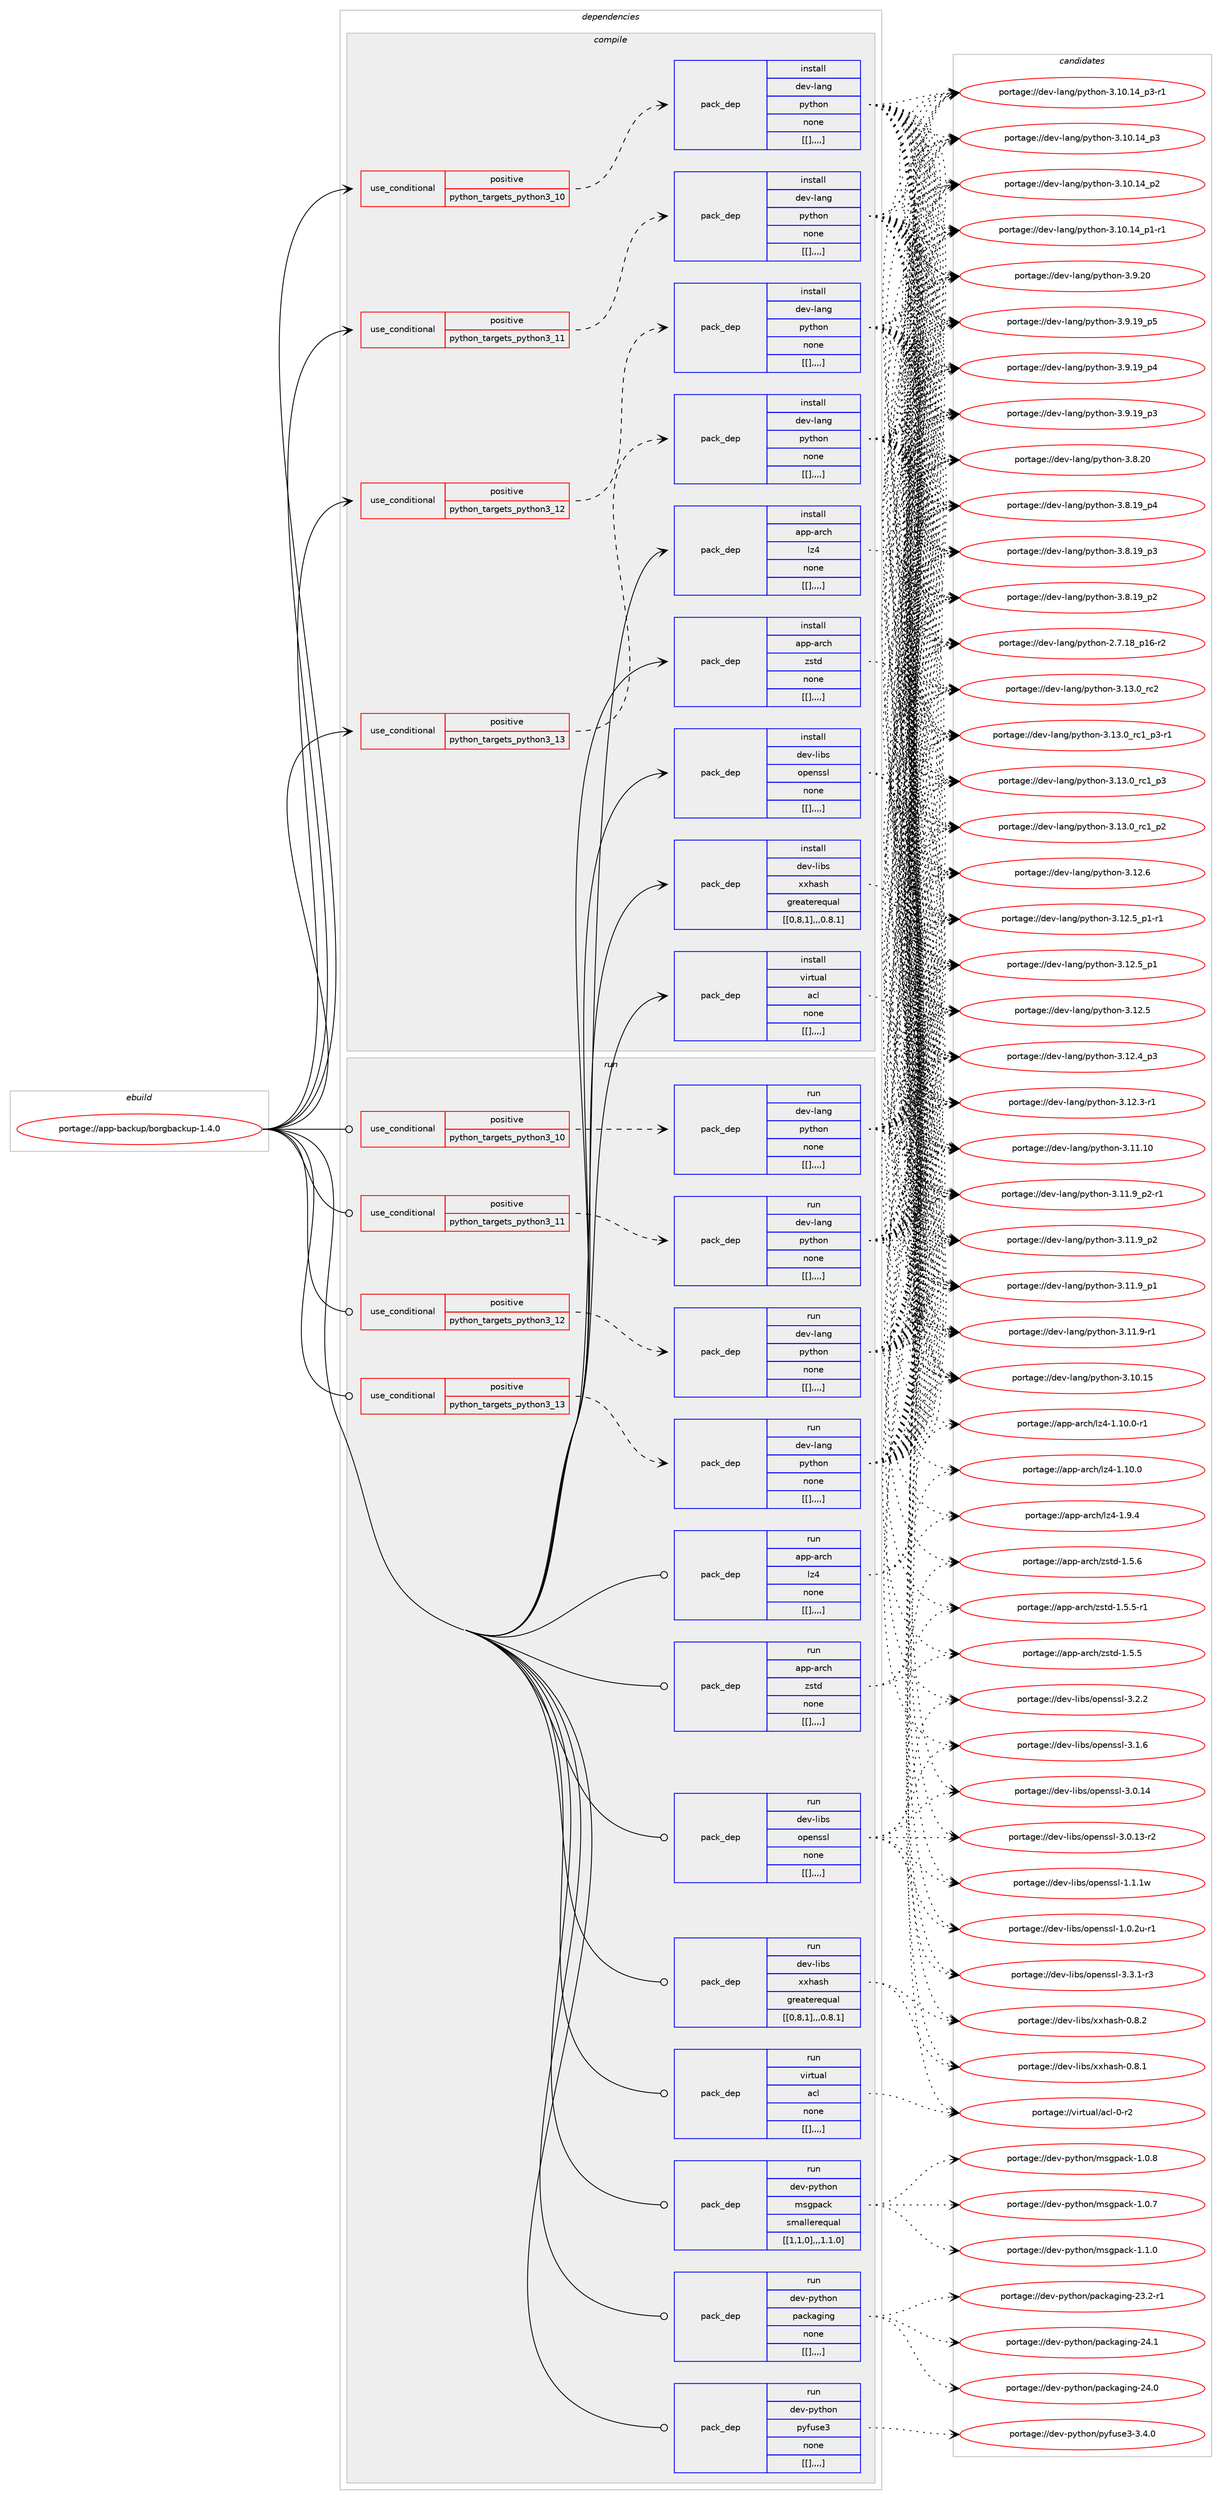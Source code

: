 digraph prolog {

# *************
# Graph options
# *************

newrank=true;
concentrate=true;
compound=true;
graph [rankdir=LR,fontname=Helvetica,fontsize=10,ranksep=1.5];#, ranksep=2.5, nodesep=0.2];
edge  [arrowhead=vee];
node  [fontname=Helvetica,fontsize=10];

# **********
# The ebuild
# **********

subgraph cluster_leftcol {
color=gray;
label=<<i>ebuild</i>>;
id [label="portage://app-backup/borgbackup-1.4.0", color=red, width=4, href="../app-backup/borgbackup-1.4.0.svg"];
}

# ****************
# The dependencies
# ****************

subgraph cluster_midcol {
color=gray;
label=<<i>dependencies</i>>;
subgraph cluster_compile {
fillcolor="#eeeeee";
style=filled;
label=<<i>compile</i>>;
subgraph cond2797 {
dependency9723 [label=<<TABLE BORDER="0" CELLBORDER="1" CELLSPACING="0" CELLPADDING="4"><TR><TD ROWSPAN="3" CELLPADDING="10">use_conditional</TD></TR><TR><TD>positive</TD></TR><TR><TD>python_targets_python3_10</TD></TR></TABLE>>, shape=none, color=red];
subgraph pack6881 {
dependency9724 [label=<<TABLE BORDER="0" CELLBORDER="1" CELLSPACING="0" CELLPADDING="4" WIDTH="220"><TR><TD ROWSPAN="6" CELLPADDING="30">pack_dep</TD></TR><TR><TD WIDTH="110">install</TD></TR><TR><TD>dev-lang</TD></TR><TR><TD>python</TD></TR><TR><TD>none</TD></TR><TR><TD>[[],,,,]</TD></TR></TABLE>>, shape=none, color=blue];
}
dependency9723:e -> dependency9724:w [weight=20,style="dashed",arrowhead="vee"];
}
id:e -> dependency9723:w [weight=20,style="solid",arrowhead="vee"];
subgraph cond2798 {
dependency9725 [label=<<TABLE BORDER="0" CELLBORDER="1" CELLSPACING="0" CELLPADDING="4"><TR><TD ROWSPAN="3" CELLPADDING="10">use_conditional</TD></TR><TR><TD>positive</TD></TR><TR><TD>python_targets_python3_11</TD></TR></TABLE>>, shape=none, color=red];
subgraph pack6882 {
dependency9726 [label=<<TABLE BORDER="0" CELLBORDER="1" CELLSPACING="0" CELLPADDING="4" WIDTH="220"><TR><TD ROWSPAN="6" CELLPADDING="30">pack_dep</TD></TR><TR><TD WIDTH="110">install</TD></TR><TR><TD>dev-lang</TD></TR><TR><TD>python</TD></TR><TR><TD>none</TD></TR><TR><TD>[[],,,,]</TD></TR></TABLE>>, shape=none, color=blue];
}
dependency9725:e -> dependency9726:w [weight=20,style="dashed",arrowhead="vee"];
}
id:e -> dependency9725:w [weight=20,style="solid",arrowhead="vee"];
subgraph cond2799 {
dependency9727 [label=<<TABLE BORDER="0" CELLBORDER="1" CELLSPACING="0" CELLPADDING="4"><TR><TD ROWSPAN="3" CELLPADDING="10">use_conditional</TD></TR><TR><TD>positive</TD></TR><TR><TD>python_targets_python3_12</TD></TR></TABLE>>, shape=none, color=red];
subgraph pack6883 {
dependency9728 [label=<<TABLE BORDER="0" CELLBORDER="1" CELLSPACING="0" CELLPADDING="4" WIDTH="220"><TR><TD ROWSPAN="6" CELLPADDING="30">pack_dep</TD></TR><TR><TD WIDTH="110">install</TD></TR><TR><TD>dev-lang</TD></TR><TR><TD>python</TD></TR><TR><TD>none</TD></TR><TR><TD>[[],,,,]</TD></TR></TABLE>>, shape=none, color=blue];
}
dependency9727:e -> dependency9728:w [weight=20,style="dashed",arrowhead="vee"];
}
id:e -> dependency9727:w [weight=20,style="solid",arrowhead="vee"];
subgraph cond2800 {
dependency9729 [label=<<TABLE BORDER="0" CELLBORDER="1" CELLSPACING="0" CELLPADDING="4"><TR><TD ROWSPAN="3" CELLPADDING="10">use_conditional</TD></TR><TR><TD>positive</TD></TR><TR><TD>python_targets_python3_13</TD></TR></TABLE>>, shape=none, color=red];
subgraph pack6884 {
dependency9730 [label=<<TABLE BORDER="0" CELLBORDER="1" CELLSPACING="0" CELLPADDING="4" WIDTH="220"><TR><TD ROWSPAN="6" CELLPADDING="30">pack_dep</TD></TR><TR><TD WIDTH="110">install</TD></TR><TR><TD>dev-lang</TD></TR><TR><TD>python</TD></TR><TR><TD>none</TD></TR><TR><TD>[[],,,,]</TD></TR></TABLE>>, shape=none, color=blue];
}
dependency9729:e -> dependency9730:w [weight=20,style="dashed",arrowhead="vee"];
}
id:e -> dependency9729:w [weight=20,style="solid",arrowhead="vee"];
subgraph pack6885 {
dependency9731 [label=<<TABLE BORDER="0" CELLBORDER="1" CELLSPACING="0" CELLPADDING="4" WIDTH="220"><TR><TD ROWSPAN="6" CELLPADDING="30">pack_dep</TD></TR><TR><TD WIDTH="110">install</TD></TR><TR><TD>app-arch</TD></TR><TR><TD>lz4</TD></TR><TR><TD>none</TD></TR><TR><TD>[[],,,,]</TD></TR></TABLE>>, shape=none, color=blue];
}
id:e -> dependency9731:w [weight=20,style="solid",arrowhead="vee"];
subgraph pack6886 {
dependency9732 [label=<<TABLE BORDER="0" CELLBORDER="1" CELLSPACING="0" CELLPADDING="4" WIDTH="220"><TR><TD ROWSPAN="6" CELLPADDING="30">pack_dep</TD></TR><TR><TD WIDTH="110">install</TD></TR><TR><TD>app-arch</TD></TR><TR><TD>zstd</TD></TR><TR><TD>none</TD></TR><TR><TD>[[],,,,]</TD></TR></TABLE>>, shape=none, color=blue];
}
id:e -> dependency9732:w [weight=20,style="solid",arrowhead="vee"];
subgraph pack6887 {
dependency9733 [label=<<TABLE BORDER="0" CELLBORDER="1" CELLSPACING="0" CELLPADDING="4" WIDTH="220"><TR><TD ROWSPAN="6" CELLPADDING="30">pack_dep</TD></TR><TR><TD WIDTH="110">install</TD></TR><TR><TD>dev-libs</TD></TR><TR><TD>openssl</TD></TR><TR><TD>none</TD></TR><TR><TD>[[],,,,]</TD></TR></TABLE>>, shape=none, color=blue];
}
id:e -> dependency9733:w [weight=20,style="solid",arrowhead="vee"];
subgraph pack6888 {
dependency9734 [label=<<TABLE BORDER="0" CELLBORDER="1" CELLSPACING="0" CELLPADDING="4" WIDTH="220"><TR><TD ROWSPAN="6" CELLPADDING="30">pack_dep</TD></TR><TR><TD WIDTH="110">install</TD></TR><TR><TD>dev-libs</TD></TR><TR><TD>xxhash</TD></TR><TR><TD>greaterequal</TD></TR><TR><TD>[[0,8,1],,,0.8.1]</TD></TR></TABLE>>, shape=none, color=blue];
}
id:e -> dependency9734:w [weight=20,style="solid",arrowhead="vee"];
subgraph pack6889 {
dependency9735 [label=<<TABLE BORDER="0" CELLBORDER="1" CELLSPACING="0" CELLPADDING="4" WIDTH="220"><TR><TD ROWSPAN="6" CELLPADDING="30">pack_dep</TD></TR><TR><TD WIDTH="110">install</TD></TR><TR><TD>virtual</TD></TR><TR><TD>acl</TD></TR><TR><TD>none</TD></TR><TR><TD>[[],,,,]</TD></TR></TABLE>>, shape=none, color=blue];
}
id:e -> dependency9735:w [weight=20,style="solid",arrowhead="vee"];
}
subgraph cluster_compileandrun {
fillcolor="#eeeeee";
style=filled;
label=<<i>compile and run</i>>;
}
subgraph cluster_run {
fillcolor="#eeeeee";
style=filled;
label=<<i>run</i>>;
subgraph cond2801 {
dependency9736 [label=<<TABLE BORDER="0" CELLBORDER="1" CELLSPACING="0" CELLPADDING="4"><TR><TD ROWSPAN="3" CELLPADDING="10">use_conditional</TD></TR><TR><TD>positive</TD></TR><TR><TD>python_targets_python3_10</TD></TR></TABLE>>, shape=none, color=red];
subgraph pack6890 {
dependency9737 [label=<<TABLE BORDER="0" CELLBORDER="1" CELLSPACING="0" CELLPADDING="4" WIDTH="220"><TR><TD ROWSPAN="6" CELLPADDING="30">pack_dep</TD></TR><TR><TD WIDTH="110">run</TD></TR><TR><TD>dev-lang</TD></TR><TR><TD>python</TD></TR><TR><TD>none</TD></TR><TR><TD>[[],,,,]</TD></TR></TABLE>>, shape=none, color=blue];
}
dependency9736:e -> dependency9737:w [weight=20,style="dashed",arrowhead="vee"];
}
id:e -> dependency9736:w [weight=20,style="solid",arrowhead="odot"];
subgraph cond2802 {
dependency9738 [label=<<TABLE BORDER="0" CELLBORDER="1" CELLSPACING="0" CELLPADDING="4"><TR><TD ROWSPAN="3" CELLPADDING="10">use_conditional</TD></TR><TR><TD>positive</TD></TR><TR><TD>python_targets_python3_11</TD></TR></TABLE>>, shape=none, color=red];
subgraph pack6891 {
dependency9739 [label=<<TABLE BORDER="0" CELLBORDER="1" CELLSPACING="0" CELLPADDING="4" WIDTH="220"><TR><TD ROWSPAN="6" CELLPADDING="30">pack_dep</TD></TR><TR><TD WIDTH="110">run</TD></TR><TR><TD>dev-lang</TD></TR><TR><TD>python</TD></TR><TR><TD>none</TD></TR><TR><TD>[[],,,,]</TD></TR></TABLE>>, shape=none, color=blue];
}
dependency9738:e -> dependency9739:w [weight=20,style="dashed",arrowhead="vee"];
}
id:e -> dependency9738:w [weight=20,style="solid",arrowhead="odot"];
subgraph cond2803 {
dependency9740 [label=<<TABLE BORDER="0" CELLBORDER="1" CELLSPACING="0" CELLPADDING="4"><TR><TD ROWSPAN="3" CELLPADDING="10">use_conditional</TD></TR><TR><TD>positive</TD></TR><TR><TD>python_targets_python3_12</TD></TR></TABLE>>, shape=none, color=red];
subgraph pack6892 {
dependency9741 [label=<<TABLE BORDER="0" CELLBORDER="1" CELLSPACING="0" CELLPADDING="4" WIDTH="220"><TR><TD ROWSPAN="6" CELLPADDING="30">pack_dep</TD></TR><TR><TD WIDTH="110">run</TD></TR><TR><TD>dev-lang</TD></TR><TR><TD>python</TD></TR><TR><TD>none</TD></TR><TR><TD>[[],,,,]</TD></TR></TABLE>>, shape=none, color=blue];
}
dependency9740:e -> dependency9741:w [weight=20,style="dashed",arrowhead="vee"];
}
id:e -> dependency9740:w [weight=20,style="solid",arrowhead="odot"];
subgraph cond2804 {
dependency9742 [label=<<TABLE BORDER="0" CELLBORDER="1" CELLSPACING="0" CELLPADDING="4"><TR><TD ROWSPAN="3" CELLPADDING="10">use_conditional</TD></TR><TR><TD>positive</TD></TR><TR><TD>python_targets_python3_13</TD></TR></TABLE>>, shape=none, color=red];
subgraph pack6893 {
dependency9743 [label=<<TABLE BORDER="0" CELLBORDER="1" CELLSPACING="0" CELLPADDING="4" WIDTH="220"><TR><TD ROWSPAN="6" CELLPADDING="30">pack_dep</TD></TR><TR><TD WIDTH="110">run</TD></TR><TR><TD>dev-lang</TD></TR><TR><TD>python</TD></TR><TR><TD>none</TD></TR><TR><TD>[[],,,,]</TD></TR></TABLE>>, shape=none, color=blue];
}
dependency9742:e -> dependency9743:w [weight=20,style="dashed",arrowhead="vee"];
}
id:e -> dependency9742:w [weight=20,style="solid",arrowhead="odot"];
subgraph pack6894 {
dependency9744 [label=<<TABLE BORDER="0" CELLBORDER="1" CELLSPACING="0" CELLPADDING="4" WIDTH="220"><TR><TD ROWSPAN="6" CELLPADDING="30">pack_dep</TD></TR><TR><TD WIDTH="110">run</TD></TR><TR><TD>app-arch</TD></TR><TR><TD>lz4</TD></TR><TR><TD>none</TD></TR><TR><TD>[[],,,,]</TD></TR></TABLE>>, shape=none, color=blue];
}
id:e -> dependency9744:w [weight=20,style="solid",arrowhead="odot"];
subgraph pack6895 {
dependency9745 [label=<<TABLE BORDER="0" CELLBORDER="1" CELLSPACING="0" CELLPADDING="4" WIDTH="220"><TR><TD ROWSPAN="6" CELLPADDING="30">pack_dep</TD></TR><TR><TD WIDTH="110">run</TD></TR><TR><TD>app-arch</TD></TR><TR><TD>zstd</TD></TR><TR><TD>none</TD></TR><TR><TD>[[],,,,]</TD></TR></TABLE>>, shape=none, color=blue];
}
id:e -> dependency9745:w [weight=20,style="solid",arrowhead="odot"];
subgraph pack6896 {
dependency9746 [label=<<TABLE BORDER="0" CELLBORDER="1" CELLSPACING="0" CELLPADDING="4" WIDTH="220"><TR><TD ROWSPAN="6" CELLPADDING="30">pack_dep</TD></TR><TR><TD WIDTH="110">run</TD></TR><TR><TD>dev-libs</TD></TR><TR><TD>openssl</TD></TR><TR><TD>none</TD></TR><TR><TD>[[],,,,]</TD></TR></TABLE>>, shape=none, color=blue];
}
id:e -> dependency9746:w [weight=20,style="solid",arrowhead="odot"];
subgraph pack6897 {
dependency9747 [label=<<TABLE BORDER="0" CELLBORDER="1" CELLSPACING="0" CELLPADDING="4" WIDTH="220"><TR><TD ROWSPAN="6" CELLPADDING="30">pack_dep</TD></TR><TR><TD WIDTH="110">run</TD></TR><TR><TD>dev-libs</TD></TR><TR><TD>xxhash</TD></TR><TR><TD>greaterequal</TD></TR><TR><TD>[[0,8,1],,,0.8.1]</TD></TR></TABLE>>, shape=none, color=blue];
}
id:e -> dependency9747:w [weight=20,style="solid",arrowhead="odot"];
subgraph pack6898 {
dependency9748 [label=<<TABLE BORDER="0" CELLBORDER="1" CELLSPACING="0" CELLPADDING="4" WIDTH="220"><TR><TD ROWSPAN="6" CELLPADDING="30">pack_dep</TD></TR><TR><TD WIDTH="110">run</TD></TR><TR><TD>dev-python</TD></TR><TR><TD>msgpack</TD></TR><TR><TD>smallerequal</TD></TR><TR><TD>[[1,1,0],,,1.1.0]</TD></TR></TABLE>>, shape=none, color=blue];
}
id:e -> dependency9748:w [weight=20,style="solid",arrowhead="odot"];
subgraph pack6899 {
dependency9749 [label=<<TABLE BORDER="0" CELLBORDER="1" CELLSPACING="0" CELLPADDING="4" WIDTH="220"><TR><TD ROWSPAN="6" CELLPADDING="30">pack_dep</TD></TR><TR><TD WIDTH="110">run</TD></TR><TR><TD>dev-python</TD></TR><TR><TD>packaging</TD></TR><TR><TD>none</TD></TR><TR><TD>[[],,,,]</TD></TR></TABLE>>, shape=none, color=blue];
}
id:e -> dependency9749:w [weight=20,style="solid",arrowhead="odot"];
subgraph pack6900 {
dependency9750 [label=<<TABLE BORDER="0" CELLBORDER="1" CELLSPACING="0" CELLPADDING="4" WIDTH="220"><TR><TD ROWSPAN="6" CELLPADDING="30">pack_dep</TD></TR><TR><TD WIDTH="110">run</TD></TR><TR><TD>dev-python</TD></TR><TR><TD>pyfuse3</TD></TR><TR><TD>none</TD></TR><TR><TD>[[],,,,]</TD></TR></TABLE>>, shape=none, color=blue];
}
id:e -> dependency9750:w [weight=20,style="solid",arrowhead="odot"];
subgraph pack6901 {
dependency9751 [label=<<TABLE BORDER="0" CELLBORDER="1" CELLSPACING="0" CELLPADDING="4" WIDTH="220"><TR><TD ROWSPAN="6" CELLPADDING="30">pack_dep</TD></TR><TR><TD WIDTH="110">run</TD></TR><TR><TD>virtual</TD></TR><TR><TD>acl</TD></TR><TR><TD>none</TD></TR><TR><TD>[[],,,,]</TD></TR></TABLE>>, shape=none, color=blue];
}
id:e -> dependency9751:w [weight=20,style="solid",arrowhead="odot"];
}
}

# **************
# The candidates
# **************

subgraph cluster_choices {
rank=same;
color=gray;
label=<<i>candidates</i>>;

subgraph choice6881 {
color=black;
nodesep=1;
choice10010111845108971101034711212111610411111045514649514648951149950 [label="portage://dev-lang/python-3.13.0_rc2", color=red, width=4,href="../dev-lang/python-3.13.0_rc2.svg"];
choice1001011184510897110103471121211161041111104551464951464895114994995112514511449 [label="portage://dev-lang/python-3.13.0_rc1_p3-r1", color=red, width=4,href="../dev-lang/python-3.13.0_rc1_p3-r1.svg"];
choice100101118451089711010347112121116104111110455146495146489511499499511251 [label="portage://dev-lang/python-3.13.0_rc1_p3", color=red, width=4,href="../dev-lang/python-3.13.0_rc1_p3.svg"];
choice100101118451089711010347112121116104111110455146495146489511499499511250 [label="portage://dev-lang/python-3.13.0_rc1_p2", color=red, width=4,href="../dev-lang/python-3.13.0_rc1_p2.svg"];
choice10010111845108971101034711212111610411111045514649504654 [label="portage://dev-lang/python-3.12.6", color=red, width=4,href="../dev-lang/python-3.12.6.svg"];
choice1001011184510897110103471121211161041111104551464950465395112494511449 [label="portage://dev-lang/python-3.12.5_p1-r1", color=red, width=4,href="../dev-lang/python-3.12.5_p1-r1.svg"];
choice100101118451089711010347112121116104111110455146495046539511249 [label="portage://dev-lang/python-3.12.5_p1", color=red, width=4,href="../dev-lang/python-3.12.5_p1.svg"];
choice10010111845108971101034711212111610411111045514649504653 [label="portage://dev-lang/python-3.12.5", color=red, width=4,href="../dev-lang/python-3.12.5.svg"];
choice100101118451089711010347112121116104111110455146495046529511251 [label="portage://dev-lang/python-3.12.4_p3", color=red, width=4,href="../dev-lang/python-3.12.4_p3.svg"];
choice100101118451089711010347112121116104111110455146495046514511449 [label="portage://dev-lang/python-3.12.3-r1", color=red, width=4,href="../dev-lang/python-3.12.3-r1.svg"];
choice1001011184510897110103471121211161041111104551464949464948 [label="portage://dev-lang/python-3.11.10", color=red, width=4,href="../dev-lang/python-3.11.10.svg"];
choice1001011184510897110103471121211161041111104551464949465795112504511449 [label="portage://dev-lang/python-3.11.9_p2-r1", color=red, width=4,href="../dev-lang/python-3.11.9_p2-r1.svg"];
choice100101118451089711010347112121116104111110455146494946579511250 [label="portage://dev-lang/python-3.11.9_p2", color=red, width=4,href="../dev-lang/python-3.11.9_p2.svg"];
choice100101118451089711010347112121116104111110455146494946579511249 [label="portage://dev-lang/python-3.11.9_p1", color=red, width=4,href="../dev-lang/python-3.11.9_p1.svg"];
choice100101118451089711010347112121116104111110455146494946574511449 [label="portage://dev-lang/python-3.11.9-r1", color=red, width=4,href="../dev-lang/python-3.11.9-r1.svg"];
choice1001011184510897110103471121211161041111104551464948464953 [label="portage://dev-lang/python-3.10.15", color=red, width=4,href="../dev-lang/python-3.10.15.svg"];
choice100101118451089711010347112121116104111110455146494846495295112514511449 [label="portage://dev-lang/python-3.10.14_p3-r1", color=red, width=4,href="../dev-lang/python-3.10.14_p3-r1.svg"];
choice10010111845108971101034711212111610411111045514649484649529511251 [label="portage://dev-lang/python-3.10.14_p3", color=red, width=4,href="../dev-lang/python-3.10.14_p3.svg"];
choice10010111845108971101034711212111610411111045514649484649529511250 [label="portage://dev-lang/python-3.10.14_p2", color=red, width=4,href="../dev-lang/python-3.10.14_p2.svg"];
choice100101118451089711010347112121116104111110455146494846495295112494511449 [label="portage://dev-lang/python-3.10.14_p1-r1", color=red, width=4,href="../dev-lang/python-3.10.14_p1-r1.svg"];
choice10010111845108971101034711212111610411111045514657465048 [label="portage://dev-lang/python-3.9.20", color=red, width=4,href="../dev-lang/python-3.9.20.svg"];
choice100101118451089711010347112121116104111110455146574649579511253 [label="portage://dev-lang/python-3.9.19_p5", color=red, width=4,href="../dev-lang/python-3.9.19_p5.svg"];
choice100101118451089711010347112121116104111110455146574649579511252 [label="portage://dev-lang/python-3.9.19_p4", color=red, width=4,href="../dev-lang/python-3.9.19_p4.svg"];
choice100101118451089711010347112121116104111110455146574649579511251 [label="portage://dev-lang/python-3.9.19_p3", color=red, width=4,href="../dev-lang/python-3.9.19_p3.svg"];
choice10010111845108971101034711212111610411111045514656465048 [label="portage://dev-lang/python-3.8.20", color=red, width=4,href="../dev-lang/python-3.8.20.svg"];
choice100101118451089711010347112121116104111110455146564649579511252 [label="portage://dev-lang/python-3.8.19_p4", color=red, width=4,href="../dev-lang/python-3.8.19_p4.svg"];
choice100101118451089711010347112121116104111110455146564649579511251 [label="portage://dev-lang/python-3.8.19_p3", color=red, width=4,href="../dev-lang/python-3.8.19_p3.svg"];
choice100101118451089711010347112121116104111110455146564649579511250 [label="portage://dev-lang/python-3.8.19_p2", color=red, width=4,href="../dev-lang/python-3.8.19_p2.svg"];
choice100101118451089711010347112121116104111110455046554649569511249544511450 [label="portage://dev-lang/python-2.7.18_p16-r2", color=red, width=4,href="../dev-lang/python-2.7.18_p16-r2.svg"];
dependency9724:e -> choice10010111845108971101034711212111610411111045514649514648951149950:w [style=dotted,weight="100"];
dependency9724:e -> choice1001011184510897110103471121211161041111104551464951464895114994995112514511449:w [style=dotted,weight="100"];
dependency9724:e -> choice100101118451089711010347112121116104111110455146495146489511499499511251:w [style=dotted,weight="100"];
dependency9724:e -> choice100101118451089711010347112121116104111110455146495146489511499499511250:w [style=dotted,weight="100"];
dependency9724:e -> choice10010111845108971101034711212111610411111045514649504654:w [style=dotted,weight="100"];
dependency9724:e -> choice1001011184510897110103471121211161041111104551464950465395112494511449:w [style=dotted,weight="100"];
dependency9724:e -> choice100101118451089711010347112121116104111110455146495046539511249:w [style=dotted,weight="100"];
dependency9724:e -> choice10010111845108971101034711212111610411111045514649504653:w [style=dotted,weight="100"];
dependency9724:e -> choice100101118451089711010347112121116104111110455146495046529511251:w [style=dotted,weight="100"];
dependency9724:e -> choice100101118451089711010347112121116104111110455146495046514511449:w [style=dotted,weight="100"];
dependency9724:e -> choice1001011184510897110103471121211161041111104551464949464948:w [style=dotted,weight="100"];
dependency9724:e -> choice1001011184510897110103471121211161041111104551464949465795112504511449:w [style=dotted,weight="100"];
dependency9724:e -> choice100101118451089711010347112121116104111110455146494946579511250:w [style=dotted,weight="100"];
dependency9724:e -> choice100101118451089711010347112121116104111110455146494946579511249:w [style=dotted,weight="100"];
dependency9724:e -> choice100101118451089711010347112121116104111110455146494946574511449:w [style=dotted,weight="100"];
dependency9724:e -> choice1001011184510897110103471121211161041111104551464948464953:w [style=dotted,weight="100"];
dependency9724:e -> choice100101118451089711010347112121116104111110455146494846495295112514511449:w [style=dotted,weight="100"];
dependency9724:e -> choice10010111845108971101034711212111610411111045514649484649529511251:w [style=dotted,weight="100"];
dependency9724:e -> choice10010111845108971101034711212111610411111045514649484649529511250:w [style=dotted,weight="100"];
dependency9724:e -> choice100101118451089711010347112121116104111110455146494846495295112494511449:w [style=dotted,weight="100"];
dependency9724:e -> choice10010111845108971101034711212111610411111045514657465048:w [style=dotted,weight="100"];
dependency9724:e -> choice100101118451089711010347112121116104111110455146574649579511253:w [style=dotted,weight="100"];
dependency9724:e -> choice100101118451089711010347112121116104111110455146574649579511252:w [style=dotted,weight="100"];
dependency9724:e -> choice100101118451089711010347112121116104111110455146574649579511251:w [style=dotted,weight="100"];
dependency9724:e -> choice10010111845108971101034711212111610411111045514656465048:w [style=dotted,weight="100"];
dependency9724:e -> choice100101118451089711010347112121116104111110455146564649579511252:w [style=dotted,weight="100"];
dependency9724:e -> choice100101118451089711010347112121116104111110455146564649579511251:w [style=dotted,weight="100"];
dependency9724:e -> choice100101118451089711010347112121116104111110455146564649579511250:w [style=dotted,weight="100"];
dependency9724:e -> choice100101118451089711010347112121116104111110455046554649569511249544511450:w [style=dotted,weight="100"];
}
subgraph choice6882 {
color=black;
nodesep=1;
choice10010111845108971101034711212111610411111045514649514648951149950 [label="portage://dev-lang/python-3.13.0_rc2", color=red, width=4,href="../dev-lang/python-3.13.0_rc2.svg"];
choice1001011184510897110103471121211161041111104551464951464895114994995112514511449 [label="portage://dev-lang/python-3.13.0_rc1_p3-r1", color=red, width=4,href="../dev-lang/python-3.13.0_rc1_p3-r1.svg"];
choice100101118451089711010347112121116104111110455146495146489511499499511251 [label="portage://dev-lang/python-3.13.0_rc1_p3", color=red, width=4,href="../dev-lang/python-3.13.0_rc1_p3.svg"];
choice100101118451089711010347112121116104111110455146495146489511499499511250 [label="portage://dev-lang/python-3.13.0_rc1_p2", color=red, width=4,href="../dev-lang/python-3.13.0_rc1_p2.svg"];
choice10010111845108971101034711212111610411111045514649504654 [label="portage://dev-lang/python-3.12.6", color=red, width=4,href="../dev-lang/python-3.12.6.svg"];
choice1001011184510897110103471121211161041111104551464950465395112494511449 [label="portage://dev-lang/python-3.12.5_p1-r1", color=red, width=4,href="../dev-lang/python-3.12.5_p1-r1.svg"];
choice100101118451089711010347112121116104111110455146495046539511249 [label="portage://dev-lang/python-3.12.5_p1", color=red, width=4,href="../dev-lang/python-3.12.5_p1.svg"];
choice10010111845108971101034711212111610411111045514649504653 [label="portage://dev-lang/python-3.12.5", color=red, width=4,href="../dev-lang/python-3.12.5.svg"];
choice100101118451089711010347112121116104111110455146495046529511251 [label="portage://dev-lang/python-3.12.4_p3", color=red, width=4,href="../dev-lang/python-3.12.4_p3.svg"];
choice100101118451089711010347112121116104111110455146495046514511449 [label="portage://dev-lang/python-3.12.3-r1", color=red, width=4,href="../dev-lang/python-3.12.3-r1.svg"];
choice1001011184510897110103471121211161041111104551464949464948 [label="portage://dev-lang/python-3.11.10", color=red, width=4,href="../dev-lang/python-3.11.10.svg"];
choice1001011184510897110103471121211161041111104551464949465795112504511449 [label="portage://dev-lang/python-3.11.9_p2-r1", color=red, width=4,href="../dev-lang/python-3.11.9_p2-r1.svg"];
choice100101118451089711010347112121116104111110455146494946579511250 [label="portage://dev-lang/python-3.11.9_p2", color=red, width=4,href="../dev-lang/python-3.11.9_p2.svg"];
choice100101118451089711010347112121116104111110455146494946579511249 [label="portage://dev-lang/python-3.11.9_p1", color=red, width=4,href="../dev-lang/python-3.11.9_p1.svg"];
choice100101118451089711010347112121116104111110455146494946574511449 [label="portage://dev-lang/python-3.11.9-r1", color=red, width=4,href="../dev-lang/python-3.11.9-r1.svg"];
choice1001011184510897110103471121211161041111104551464948464953 [label="portage://dev-lang/python-3.10.15", color=red, width=4,href="../dev-lang/python-3.10.15.svg"];
choice100101118451089711010347112121116104111110455146494846495295112514511449 [label="portage://dev-lang/python-3.10.14_p3-r1", color=red, width=4,href="../dev-lang/python-3.10.14_p3-r1.svg"];
choice10010111845108971101034711212111610411111045514649484649529511251 [label="portage://dev-lang/python-3.10.14_p3", color=red, width=4,href="../dev-lang/python-3.10.14_p3.svg"];
choice10010111845108971101034711212111610411111045514649484649529511250 [label="portage://dev-lang/python-3.10.14_p2", color=red, width=4,href="../dev-lang/python-3.10.14_p2.svg"];
choice100101118451089711010347112121116104111110455146494846495295112494511449 [label="portage://dev-lang/python-3.10.14_p1-r1", color=red, width=4,href="../dev-lang/python-3.10.14_p1-r1.svg"];
choice10010111845108971101034711212111610411111045514657465048 [label="portage://dev-lang/python-3.9.20", color=red, width=4,href="../dev-lang/python-3.9.20.svg"];
choice100101118451089711010347112121116104111110455146574649579511253 [label="portage://dev-lang/python-3.9.19_p5", color=red, width=4,href="../dev-lang/python-3.9.19_p5.svg"];
choice100101118451089711010347112121116104111110455146574649579511252 [label="portage://dev-lang/python-3.9.19_p4", color=red, width=4,href="../dev-lang/python-3.9.19_p4.svg"];
choice100101118451089711010347112121116104111110455146574649579511251 [label="portage://dev-lang/python-3.9.19_p3", color=red, width=4,href="../dev-lang/python-3.9.19_p3.svg"];
choice10010111845108971101034711212111610411111045514656465048 [label="portage://dev-lang/python-3.8.20", color=red, width=4,href="../dev-lang/python-3.8.20.svg"];
choice100101118451089711010347112121116104111110455146564649579511252 [label="portage://dev-lang/python-3.8.19_p4", color=red, width=4,href="../dev-lang/python-3.8.19_p4.svg"];
choice100101118451089711010347112121116104111110455146564649579511251 [label="portage://dev-lang/python-3.8.19_p3", color=red, width=4,href="../dev-lang/python-3.8.19_p3.svg"];
choice100101118451089711010347112121116104111110455146564649579511250 [label="portage://dev-lang/python-3.8.19_p2", color=red, width=4,href="../dev-lang/python-3.8.19_p2.svg"];
choice100101118451089711010347112121116104111110455046554649569511249544511450 [label="portage://dev-lang/python-2.7.18_p16-r2", color=red, width=4,href="../dev-lang/python-2.7.18_p16-r2.svg"];
dependency9726:e -> choice10010111845108971101034711212111610411111045514649514648951149950:w [style=dotted,weight="100"];
dependency9726:e -> choice1001011184510897110103471121211161041111104551464951464895114994995112514511449:w [style=dotted,weight="100"];
dependency9726:e -> choice100101118451089711010347112121116104111110455146495146489511499499511251:w [style=dotted,weight="100"];
dependency9726:e -> choice100101118451089711010347112121116104111110455146495146489511499499511250:w [style=dotted,weight="100"];
dependency9726:e -> choice10010111845108971101034711212111610411111045514649504654:w [style=dotted,weight="100"];
dependency9726:e -> choice1001011184510897110103471121211161041111104551464950465395112494511449:w [style=dotted,weight="100"];
dependency9726:e -> choice100101118451089711010347112121116104111110455146495046539511249:w [style=dotted,weight="100"];
dependency9726:e -> choice10010111845108971101034711212111610411111045514649504653:w [style=dotted,weight="100"];
dependency9726:e -> choice100101118451089711010347112121116104111110455146495046529511251:w [style=dotted,weight="100"];
dependency9726:e -> choice100101118451089711010347112121116104111110455146495046514511449:w [style=dotted,weight="100"];
dependency9726:e -> choice1001011184510897110103471121211161041111104551464949464948:w [style=dotted,weight="100"];
dependency9726:e -> choice1001011184510897110103471121211161041111104551464949465795112504511449:w [style=dotted,weight="100"];
dependency9726:e -> choice100101118451089711010347112121116104111110455146494946579511250:w [style=dotted,weight="100"];
dependency9726:e -> choice100101118451089711010347112121116104111110455146494946579511249:w [style=dotted,weight="100"];
dependency9726:e -> choice100101118451089711010347112121116104111110455146494946574511449:w [style=dotted,weight="100"];
dependency9726:e -> choice1001011184510897110103471121211161041111104551464948464953:w [style=dotted,weight="100"];
dependency9726:e -> choice100101118451089711010347112121116104111110455146494846495295112514511449:w [style=dotted,weight="100"];
dependency9726:e -> choice10010111845108971101034711212111610411111045514649484649529511251:w [style=dotted,weight="100"];
dependency9726:e -> choice10010111845108971101034711212111610411111045514649484649529511250:w [style=dotted,weight="100"];
dependency9726:e -> choice100101118451089711010347112121116104111110455146494846495295112494511449:w [style=dotted,weight="100"];
dependency9726:e -> choice10010111845108971101034711212111610411111045514657465048:w [style=dotted,weight="100"];
dependency9726:e -> choice100101118451089711010347112121116104111110455146574649579511253:w [style=dotted,weight="100"];
dependency9726:e -> choice100101118451089711010347112121116104111110455146574649579511252:w [style=dotted,weight="100"];
dependency9726:e -> choice100101118451089711010347112121116104111110455146574649579511251:w [style=dotted,weight="100"];
dependency9726:e -> choice10010111845108971101034711212111610411111045514656465048:w [style=dotted,weight="100"];
dependency9726:e -> choice100101118451089711010347112121116104111110455146564649579511252:w [style=dotted,weight="100"];
dependency9726:e -> choice100101118451089711010347112121116104111110455146564649579511251:w [style=dotted,weight="100"];
dependency9726:e -> choice100101118451089711010347112121116104111110455146564649579511250:w [style=dotted,weight="100"];
dependency9726:e -> choice100101118451089711010347112121116104111110455046554649569511249544511450:w [style=dotted,weight="100"];
}
subgraph choice6883 {
color=black;
nodesep=1;
choice10010111845108971101034711212111610411111045514649514648951149950 [label="portage://dev-lang/python-3.13.0_rc2", color=red, width=4,href="../dev-lang/python-3.13.0_rc2.svg"];
choice1001011184510897110103471121211161041111104551464951464895114994995112514511449 [label="portage://dev-lang/python-3.13.0_rc1_p3-r1", color=red, width=4,href="../dev-lang/python-3.13.0_rc1_p3-r1.svg"];
choice100101118451089711010347112121116104111110455146495146489511499499511251 [label="portage://dev-lang/python-3.13.0_rc1_p3", color=red, width=4,href="../dev-lang/python-3.13.0_rc1_p3.svg"];
choice100101118451089711010347112121116104111110455146495146489511499499511250 [label="portage://dev-lang/python-3.13.0_rc1_p2", color=red, width=4,href="../dev-lang/python-3.13.0_rc1_p2.svg"];
choice10010111845108971101034711212111610411111045514649504654 [label="portage://dev-lang/python-3.12.6", color=red, width=4,href="../dev-lang/python-3.12.6.svg"];
choice1001011184510897110103471121211161041111104551464950465395112494511449 [label="portage://dev-lang/python-3.12.5_p1-r1", color=red, width=4,href="../dev-lang/python-3.12.5_p1-r1.svg"];
choice100101118451089711010347112121116104111110455146495046539511249 [label="portage://dev-lang/python-3.12.5_p1", color=red, width=4,href="../dev-lang/python-3.12.5_p1.svg"];
choice10010111845108971101034711212111610411111045514649504653 [label="portage://dev-lang/python-3.12.5", color=red, width=4,href="../dev-lang/python-3.12.5.svg"];
choice100101118451089711010347112121116104111110455146495046529511251 [label="portage://dev-lang/python-3.12.4_p3", color=red, width=4,href="../dev-lang/python-3.12.4_p3.svg"];
choice100101118451089711010347112121116104111110455146495046514511449 [label="portage://dev-lang/python-3.12.3-r1", color=red, width=4,href="../dev-lang/python-3.12.3-r1.svg"];
choice1001011184510897110103471121211161041111104551464949464948 [label="portage://dev-lang/python-3.11.10", color=red, width=4,href="../dev-lang/python-3.11.10.svg"];
choice1001011184510897110103471121211161041111104551464949465795112504511449 [label="portage://dev-lang/python-3.11.9_p2-r1", color=red, width=4,href="../dev-lang/python-3.11.9_p2-r1.svg"];
choice100101118451089711010347112121116104111110455146494946579511250 [label="portage://dev-lang/python-3.11.9_p2", color=red, width=4,href="../dev-lang/python-3.11.9_p2.svg"];
choice100101118451089711010347112121116104111110455146494946579511249 [label="portage://dev-lang/python-3.11.9_p1", color=red, width=4,href="../dev-lang/python-3.11.9_p1.svg"];
choice100101118451089711010347112121116104111110455146494946574511449 [label="portage://dev-lang/python-3.11.9-r1", color=red, width=4,href="../dev-lang/python-3.11.9-r1.svg"];
choice1001011184510897110103471121211161041111104551464948464953 [label="portage://dev-lang/python-3.10.15", color=red, width=4,href="../dev-lang/python-3.10.15.svg"];
choice100101118451089711010347112121116104111110455146494846495295112514511449 [label="portage://dev-lang/python-3.10.14_p3-r1", color=red, width=4,href="../dev-lang/python-3.10.14_p3-r1.svg"];
choice10010111845108971101034711212111610411111045514649484649529511251 [label="portage://dev-lang/python-3.10.14_p3", color=red, width=4,href="../dev-lang/python-3.10.14_p3.svg"];
choice10010111845108971101034711212111610411111045514649484649529511250 [label="portage://dev-lang/python-3.10.14_p2", color=red, width=4,href="../dev-lang/python-3.10.14_p2.svg"];
choice100101118451089711010347112121116104111110455146494846495295112494511449 [label="portage://dev-lang/python-3.10.14_p1-r1", color=red, width=4,href="../dev-lang/python-3.10.14_p1-r1.svg"];
choice10010111845108971101034711212111610411111045514657465048 [label="portage://dev-lang/python-3.9.20", color=red, width=4,href="../dev-lang/python-3.9.20.svg"];
choice100101118451089711010347112121116104111110455146574649579511253 [label="portage://dev-lang/python-3.9.19_p5", color=red, width=4,href="../dev-lang/python-3.9.19_p5.svg"];
choice100101118451089711010347112121116104111110455146574649579511252 [label="portage://dev-lang/python-3.9.19_p4", color=red, width=4,href="../dev-lang/python-3.9.19_p4.svg"];
choice100101118451089711010347112121116104111110455146574649579511251 [label="portage://dev-lang/python-3.9.19_p3", color=red, width=4,href="../dev-lang/python-3.9.19_p3.svg"];
choice10010111845108971101034711212111610411111045514656465048 [label="portage://dev-lang/python-3.8.20", color=red, width=4,href="../dev-lang/python-3.8.20.svg"];
choice100101118451089711010347112121116104111110455146564649579511252 [label="portage://dev-lang/python-3.8.19_p4", color=red, width=4,href="../dev-lang/python-3.8.19_p4.svg"];
choice100101118451089711010347112121116104111110455146564649579511251 [label="portage://dev-lang/python-3.8.19_p3", color=red, width=4,href="../dev-lang/python-3.8.19_p3.svg"];
choice100101118451089711010347112121116104111110455146564649579511250 [label="portage://dev-lang/python-3.8.19_p2", color=red, width=4,href="../dev-lang/python-3.8.19_p2.svg"];
choice100101118451089711010347112121116104111110455046554649569511249544511450 [label="portage://dev-lang/python-2.7.18_p16-r2", color=red, width=4,href="../dev-lang/python-2.7.18_p16-r2.svg"];
dependency9728:e -> choice10010111845108971101034711212111610411111045514649514648951149950:w [style=dotted,weight="100"];
dependency9728:e -> choice1001011184510897110103471121211161041111104551464951464895114994995112514511449:w [style=dotted,weight="100"];
dependency9728:e -> choice100101118451089711010347112121116104111110455146495146489511499499511251:w [style=dotted,weight="100"];
dependency9728:e -> choice100101118451089711010347112121116104111110455146495146489511499499511250:w [style=dotted,weight="100"];
dependency9728:e -> choice10010111845108971101034711212111610411111045514649504654:w [style=dotted,weight="100"];
dependency9728:e -> choice1001011184510897110103471121211161041111104551464950465395112494511449:w [style=dotted,weight="100"];
dependency9728:e -> choice100101118451089711010347112121116104111110455146495046539511249:w [style=dotted,weight="100"];
dependency9728:e -> choice10010111845108971101034711212111610411111045514649504653:w [style=dotted,weight="100"];
dependency9728:e -> choice100101118451089711010347112121116104111110455146495046529511251:w [style=dotted,weight="100"];
dependency9728:e -> choice100101118451089711010347112121116104111110455146495046514511449:w [style=dotted,weight="100"];
dependency9728:e -> choice1001011184510897110103471121211161041111104551464949464948:w [style=dotted,weight="100"];
dependency9728:e -> choice1001011184510897110103471121211161041111104551464949465795112504511449:w [style=dotted,weight="100"];
dependency9728:e -> choice100101118451089711010347112121116104111110455146494946579511250:w [style=dotted,weight="100"];
dependency9728:e -> choice100101118451089711010347112121116104111110455146494946579511249:w [style=dotted,weight="100"];
dependency9728:e -> choice100101118451089711010347112121116104111110455146494946574511449:w [style=dotted,weight="100"];
dependency9728:e -> choice1001011184510897110103471121211161041111104551464948464953:w [style=dotted,weight="100"];
dependency9728:e -> choice100101118451089711010347112121116104111110455146494846495295112514511449:w [style=dotted,weight="100"];
dependency9728:e -> choice10010111845108971101034711212111610411111045514649484649529511251:w [style=dotted,weight="100"];
dependency9728:e -> choice10010111845108971101034711212111610411111045514649484649529511250:w [style=dotted,weight="100"];
dependency9728:e -> choice100101118451089711010347112121116104111110455146494846495295112494511449:w [style=dotted,weight="100"];
dependency9728:e -> choice10010111845108971101034711212111610411111045514657465048:w [style=dotted,weight="100"];
dependency9728:e -> choice100101118451089711010347112121116104111110455146574649579511253:w [style=dotted,weight="100"];
dependency9728:e -> choice100101118451089711010347112121116104111110455146574649579511252:w [style=dotted,weight="100"];
dependency9728:e -> choice100101118451089711010347112121116104111110455146574649579511251:w [style=dotted,weight="100"];
dependency9728:e -> choice10010111845108971101034711212111610411111045514656465048:w [style=dotted,weight="100"];
dependency9728:e -> choice100101118451089711010347112121116104111110455146564649579511252:w [style=dotted,weight="100"];
dependency9728:e -> choice100101118451089711010347112121116104111110455146564649579511251:w [style=dotted,weight="100"];
dependency9728:e -> choice100101118451089711010347112121116104111110455146564649579511250:w [style=dotted,weight="100"];
dependency9728:e -> choice100101118451089711010347112121116104111110455046554649569511249544511450:w [style=dotted,weight="100"];
}
subgraph choice6884 {
color=black;
nodesep=1;
choice10010111845108971101034711212111610411111045514649514648951149950 [label="portage://dev-lang/python-3.13.0_rc2", color=red, width=4,href="../dev-lang/python-3.13.0_rc2.svg"];
choice1001011184510897110103471121211161041111104551464951464895114994995112514511449 [label="portage://dev-lang/python-3.13.0_rc1_p3-r1", color=red, width=4,href="../dev-lang/python-3.13.0_rc1_p3-r1.svg"];
choice100101118451089711010347112121116104111110455146495146489511499499511251 [label="portage://dev-lang/python-3.13.0_rc1_p3", color=red, width=4,href="../dev-lang/python-3.13.0_rc1_p3.svg"];
choice100101118451089711010347112121116104111110455146495146489511499499511250 [label="portage://dev-lang/python-3.13.0_rc1_p2", color=red, width=4,href="../dev-lang/python-3.13.0_rc1_p2.svg"];
choice10010111845108971101034711212111610411111045514649504654 [label="portage://dev-lang/python-3.12.6", color=red, width=4,href="../dev-lang/python-3.12.6.svg"];
choice1001011184510897110103471121211161041111104551464950465395112494511449 [label="portage://dev-lang/python-3.12.5_p1-r1", color=red, width=4,href="../dev-lang/python-3.12.5_p1-r1.svg"];
choice100101118451089711010347112121116104111110455146495046539511249 [label="portage://dev-lang/python-3.12.5_p1", color=red, width=4,href="../dev-lang/python-3.12.5_p1.svg"];
choice10010111845108971101034711212111610411111045514649504653 [label="portage://dev-lang/python-3.12.5", color=red, width=4,href="../dev-lang/python-3.12.5.svg"];
choice100101118451089711010347112121116104111110455146495046529511251 [label="portage://dev-lang/python-3.12.4_p3", color=red, width=4,href="../dev-lang/python-3.12.4_p3.svg"];
choice100101118451089711010347112121116104111110455146495046514511449 [label="portage://dev-lang/python-3.12.3-r1", color=red, width=4,href="../dev-lang/python-3.12.3-r1.svg"];
choice1001011184510897110103471121211161041111104551464949464948 [label="portage://dev-lang/python-3.11.10", color=red, width=4,href="../dev-lang/python-3.11.10.svg"];
choice1001011184510897110103471121211161041111104551464949465795112504511449 [label="portage://dev-lang/python-3.11.9_p2-r1", color=red, width=4,href="../dev-lang/python-3.11.9_p2-r1.svg"];
choice100101118451089711010347112121116104111110455146494946579511250 [label="portage://dev-lang/python-3.11.9_p2", color=red, width=4,href="../dev-lang/python-3.11.9_p2.svg"];
choice100101118451089711010347112121116104111110455146494946579511249 [label="portage://dev-lang/python-3.11.9_p1", color=red, width=4,href="../dev-lang/python-3.11.9_p1.svg"];
choice100101118451089711010347112121116104111110455146494946574511449 [label="portage://dev-lang/python-3.11.9-r1", color=red, width=4,href="../dev-lang/python-3.11.9-r1.svg"];
choice1001011184510897110103471121211161041111104551464948464953 [label="portage://dev-lang/python-3.10.15", color=red, width=4,href="../dev-lang/python-3.10.15.svg"];
choice100101118451089711010347112121116104111110455146494846495295112514511449 [label="portage://dev-lang/python-3.10.14_p3-r1", color=red, width=4,href="../dev-lang/python-3.10.14_p3-r1.svg"];
choice10010111845108971101034711212111610411111045514649484649529511251 [label="portage://dev-lang/python-3.10.14_p3", color=red, width=4,href="../dev-lang/python-3.10.14_p3.svg"];
choice10010111845108971101034711212111610411111045514649484649529511250 [label="portage://dev-lang/python-3.10.14_p2", color=red, width=4,href="../dev-lang/python-3.10.14_p2.svg"];
choice100101118451089711010347112121116104111110455146494846495295112494511449 [label="portage://dev-lang/python-3.10.14_p1-r1", color=red, width=4,href="../dev-lang/python-3.10.14_p1-r1.svg"];
choice10010111845108971101034711212111610411111045514657465048 [label="portage://dev-lang/python-3.9.20", color=red, width=4,href="../dev-lang/python-3.9.20.svg"];
choice100101118451089711010347112121116104111110455146574649579511253 [label="portage://dev-lang/python-3.9.19_p5", color=red, width=4,href="../dev-lang/python-3.9.19_p5.svg"];
choice100101118451089711010347112121116104111110455146574649579511252 [label="portage://dev-lang/python-3.9.19_p4", color=red, width=4,href="../dev-lang/python-3.9.19_p4.svg"];
choice100101118451089711010347112121116104111110455146574649579511251 [label="portage://dev-lang/python-3.9.19_p3", color=red, width=4,href="../dev-lang/python-3.9.19_p3.svg"];
choice10010111845108971101034711212111610411111045514656465048 [label="portage://dev-lang/python-3.8.20", color=red, width=4,href="../dev-lang/python-3.8.20.svg"];
choice100101118451089711010347112121116104111110455146564649579511252 [label="portage://dev-lang/python-3.8.19_p4", color=red, width=4,href="../dev-lang/python-3.8.19_p4.svg"];
choice100101118451089711010347112121116104111110455146564649579511251 [label="portage://dev-lang/python-3.8.19_p3", color=red, width=4,href="../dev-lang/python-3.8.19_p3.svg"];
choice100101118451089711010347112121116104111110455146564649579511250 [label="portage://dev-lang/python-3.8.19_p2", color=red, width=4,href="../dev-lang/python-3.8.19_p2.svg"];
choice100101118451089711010347112121116104111110455046554649569511249544511450 [label="portage://dev-lang/python-2.7.18_p16-r2", color=red, width=4,href="../dev-lang/python-2.7.18_p16-r2.svg"];
dependency9730:e -> choice10010111845108971101034711212111610411111045514649514648951149950:w [style=dotted,weight="100"];
dependency9730:e -> choice1001011184510897110103471121211161041111104551464951464895114994995112514511449:w [style=dotted,weight="100"];
dependency9730:e -> choice100101118451089711010347112121116104111110455146495146489511499499511251:w [style=dotted,weight="100"];
dependency9730:e -> choice100101118451089711010347112121116104111110455146495146489511499499511250:w [style=dotted,weight="100"];
dependency9730:e -> choice10010111845108971101034711212111610411111045514649504654:w [style=dotted,weight="100"];
dependency9730:e -> choice1001011184510897110103471121211161041111104551464950465395112494511449:w [style=dotted,weight="100"];
dependency9730:e -> choice100101118451089711010347112121116104111110455146495046539511249:w [style=dotted,weight="100"];
dependency9730:e -> choice10010111845108971101034711212111610411111045514649504653:w [style=dotted,weight="100"];
dependency9730:e -> choice100101118451089711010347112121116104111110455146495046529511251:w [style=dotted,weight="100"];
dependency9730:e -> choice100101118451089711010347112121116104111110455146495046514511449:w [style=dotted,weight="100"];
dependency9730:e -> choice1001011184510897110103471121211161041111104551464949464948:w [style=dotted,weight="100"];
dependency9730:e -> choice1001011184510897110103471121211161041111104551464949465795112504511449:w [style=dotted,weight="100"];
dependency9730:e -> choice100101118451089711010347112121116104111110455146494946579511250:w [style=dotted,weight="100"];
dependency9730:e -> choice100101118451089711010347112121116104111110455146494946579511249:w [style=dotted,weight="100"];
dependency9730:e -> choice100101118451089711010347112121116104111110455146494946574511449:w [style=dotted,weight="100"];
dependency9730:e -> choice1001011184510897110103471121211161041111104551464948464953:w [style=dotted,weight="100"];
dependency9730:e -> choice100101118451089711010347112121116104111110455146494846495295112514511449:w [style=dotted,weight="100"];
dependency9730:e -> choice10010111845108971101034711212111610411111045514649484649529511251:w [style=dotted,weight="100"];
dependency9730:e -> choice10010111845108971101034711212111610411111045514649484649529511250:w [style=dotted,weight="100"];
dependency9730:e -> choice100101118451089711010347112121116104111110455146494846495295112494511449:w [style=dotted,weight="100"];
dependency9730:e -> choice10010111845108971101034711212111610411111045514657465048:w [style=dotted,weight="100"];
dependency9730:e -> choice100101118451089711010347112121116104111110455146574649579511253:w [style=dotted,weight="100"];
dependency9730:e -> choice100101118451089711010347112121116104111110455146574649579511252:w [style=dotted,weight="100"];
dependency9730:e -> choice100101118451089711010347112121116104111110455146574649579511251:w [style=dotted,weight="100"];
dependency9730:e -> choice10010111845108971101034711212111610411111045514656465048:w [style=dotted,weight="100"];
dependency9730:e -> choice100101118451089711010347112121116104111110455146564649579511252:w [style=dotted,weight="100"];
dependency9730:e -> choice100101118451089711010347112121116104111110455146564649579511251:w [style=dotted,weight="100"];
dependency9730:e -> choice100101118451089711010347112121116104111110455146564649579511250:w [style=dotted,weight="100"];
dependency9730:e -> choice100101118451089711010347112121116104111110455046554649569511249544511450:w [style=dotted,weight="100"];
}
subgraph choice6885 {
color=black;
nodesep=1;
choice971121124597114991044710812252454946494846484511449 [label="portage://app-arch/lz4-1.10.0-r1", color=red, width=4,href="../app-arch/lz4-1.10.0-r1.svg"];
choice97112112459711499104471081225245494649484648 [label="portage://app-arch/lz4-1.10.0", color=red, width=4,href="../app-arch/lz4-1.10.0.svg"];
choice971121124597114991044710812252454946574652 [label="portage://app-arch/lz4-1.9.4", color=red, width=4,href="../app-arch/lz4-1.9.4.svg"];
dependency9731:e -> choice971121124597114991044710812252454946494846484511449:w [style=dotted,weight="100"];
dependency9731:e -> choice97112112459711499104471081225245494649484648:w [style=dotted,weight="100"];
dependency9731:e -> choice971121124597114991044710812252454946574652:w [style=dotted,weight="100"];
}
subgraph choice6886 {
color=black;
nodesep=1;
choice9711211245971149910447122115116100454946534654 [label="portage://app-arch/zstd-1.5.6", color=red, width=4,href="../app-arch/zstd-1.5.6.svg"];
choice97112112459711499104471221151161004549465346534511449 [label="portage://app-arch/zstd-1.5.5-r1", color=red, width=4,href="../app-arch/zstd-1.5.5-r1.svg"];
choice9711211245971149910447122115116100454946534653 [label="portage://app-arch/zstd-1.5.5", color=red, width=4,href="../app-arch/zstd-1.5.5.svg"];
dependency9732:e -> choice9711211245971149910447122115116100454946534654:w [style=dotted,weight="100"];
dependency9732:e -> choice97112112459711499104471221151161004549465346534511449:w [style=dotted,weight="100"];
dependency9732:e -> choice9711211245971149910447122115116100454946534653:w [style=dotted,weight="100"];
}
subgraph choice6887 {
color=black;
nodesep=1;
choice1001011184510810598115471111121011101151151084551465146494511451 [label="portage://dev-libs/openssl-3.3.1-r3", color=red, width=4,href="../dev-libs/openssl-3.3.1-r3.svg"];
choice100101118451081059811547111112101110115115108455146504650 [label="portage://dev-libs/openssl-3.2.2", color=red, width=4,href="../dev-libs/openssl-3.2.2.svg"];
choice100101118451081059811547111112101110115115108455146494654 [label="portage://dev-libs/openssl-3.1.6", color=red, width=4,href="../dev-libs/openssl-3.1.6.svg"];
choice10010111845108105981154711111210111011511510845514648464952 [label="portage://dev-libs/openssl-3.0.14", color=red, width=4,href="../dev-libs/openssl-3.0.14.svg"];
choice100101118451081059811547111112101110115115108455146484649514511450 [label="portage://dev-libs/openssl-3.0.13-r2", color=red, width=4,href="../dev-libs/openssl-3.0.13-r2.svg"];
choice100101118451081059811547111112101110115115108454946494649119 [label="portage://dev-libs/openssl-1.1.1w", color=red, width=4,href="../dev-libs/openssl-1.1.1w.svg"];
choice1001011184510810598115471111121011101151151084549464846501174511449 [label="portage://dev-libs/openssl-1.0.2u-r1", color=red, width=4,href="../dev-libs/openssl-1.0.2u-r1.svg"];
dependency9733:e -> choice1001011184510810598115471111121011101151151084551465146494511451:w [style=dotted,weight="100"];
dependency9733:e -> choice100101118451081059811547111112101110115115108455146504650:w [style=dotted,weight="100"];
dependency9733:e -> choice100101118451081059811547111112101110115115108455146494654:w [style=dotted,weight="100"];
dependency9733:e -> choice10010111845108105981154711111210111011511510845514648464952:w [style=dotted,weight="100"];
dependency9733:e -> choice100101118451081059811547111112101110115115108455146484649514511450:w [style=dotted,weight="100"];
dependency9733:e -> choice100101118451081059811547111112101110115115108454946494649119:w [style=dotted,weight="100"];
dependency9733:e -> choice1001011184510810598115471111121011101151151084549464846501174511449:w [style=dotted,weight="100"];
}
subgraph choice6888 {
color=black;
nodesep=1;
choice10010111845108105981154712012010497115104454846564650 [label="portage://dev-libs/xxhash-0.8.2", color=red, width=4,href="../dev-libs/xxhash-0.8.2.svg"];
choice10010111845108105981154712012010497115104454846564649 [label="portage://dev-libs/xxhash-0.8.1", color=red, width=4,href="../dev-libs/xxhash-0.8.1.svg"];
dependency9734:e -> choice10010111845108105981154712012010497115104454846564650:w [style=dotted,weight="100"];
dependency9734:e -> choice10010111845108105981154712012010497115104454846564649:w [style=dotted,weight="100"];
}
subgraph choice6889 {
color=black;
nodesep=1;
choice1181051141161179710847979910845484511450 [label="portage://virtual/acl-0-r2", color=red, width=4,href="../virtual/acl-0-r2.svg"];
dependency9735:e -> choice1181051141161179710847979910845484511450:w [style=dotted,weight="100"];
}
subgraph choice6890 {
color=black;
nodesep=1;
choice10010111845108971101034711212111610411111045514649514648951149950 [label="portage://dev-lang/python-3.13.0_rc2", color=red, width=4,href="../dev-lang/python-3.13.0_rc2.svg"];
choice1001011184510897110103471121211161041111104551464951464895114994995112514511449 [label="portage://dev-lang/python-3.13.0_rc1_p3-r1", color=red, width=4,href="../dev-lang/python-3.13.0_rc1_p3-r1.svg"];
choice100101118451089711010347112121116104111110455146495146489511499499511251 [label="portage://dev-lang/python-3.13.0_rc1_p3", color=red, width=4,href="../dev-lang/python-3.13.0_rc1_p3.svg"];
choice100101118451089711010347112121116104111110455146495146489511499499511250 [label="portage://dev-lang/python-3.13.0_rc1_p2", color=red, width=4,href="../dev-lang/python-3.13.0_rc1_p2.svg"];
choice10010111845108971101034711212111610411111045514649504654 [label="portage://dev-lang/python-3.12.6", color=red, width=4,href="../dev-lang/python-3.12.6.svg"];
choice1001011184510897110103471121211161041111104551464950465395112494511449 [label="portage://dev-lang/python-3.12.5_p1-r1", color=red, width=4,href="../dev-lang/python-3.12.5_p1-r1.svg"];
choice100101118451089711010347112121116104111110455146495046539511249 [label="portage://dev-lang/python-3.12.5_p1", color=red, width=4,href="../dev-lang/python-3.12.5_p1.svg"];
choice10010111845108971101034711212111610411111045514649504653 [label="portage://dev-lang/python-3.12.5", color=red, width=4,href="../dev-lang/python-3.12.5.svg"];
choice100101118451089711010347112121116104111110455146495046529511251 [label="portage://dev-lang/python-3.12.4_p3", color=red, width=4,href="../dev-lang/python-3.12.4_p3.svg"];
choice100101118451089711010347112121116104111110455146495046514511449 [label="portage://dev-lang/python-3.12.3-r1", color=red, width=4,href="../dev-lang/python-3.12.3-r1.svg"];
choice1001011184510897110103471121211161041111104551464949464948 [label="portage://dev-lang/python-3.11.10", color=red, width=4,href="../dev-lang/python-3.11.10.svg"];
choice1001011184510897110103471121211161041111104551464949465795112504511449 [label="portage://dev-lang/python-3.11.9_p2-r1", color=red, width=4,href="../dev-lang/python-3.11.9_p2-r1.svg"];
choice100101118451089711010347112121116104111110455146494946579511250 [label="portage://dev-lang/python-3.11.9_p2", color=red, width=4,href="../dev-lang/python-3.11.9_p2.svg"];
choice100101118451089711010347112121116104111110455146494946579511249 [label="portage://dev-lang/python-3.11.9_p1", color=red, width=4,href="../dev-lang/python-3.11.9_p1.svg"];
choice100101118451089711010347112121116104111110455146494946574511449 [label="portage://dev-lang/python-3.11.9-r1", color=red, width=4,href="../dev-lang/python-3.11.9-r1.svg"];
choice1001011184510897110103471121211161041111104551464948464953 [label="portage://dev-lang/python-3.10.15", color=red, width=4,href="../dev-lang/python-3.10.15.svg"];
choice100101118451089711010347112121116104111110455146494846495295112514511449 [label="portage://dev-lang/python-3.10.14_p3-r1", color=red, width=4,href="../dev-lang/python-3.10.14_p3-r1.svg"];
choice10010111845108971101034711212111610411111045514649484649529511251 [label="portage://dev-lang/python-3.10.14_p3", color=red, width=4,href="../dev-lang/python-3.10.14_p3.svg"];
choice10010111845108971101034711212111610411111045514649484649529511250 [label="portage://dev-lang/python-3.10.14_p2", color=red, width=4,href="../dev-lang/python-3.10.14_p2.svg"];
choice100101118451089711010347112121116104111110455146494846495295112494511449 [label="portage://dev-lang/python-3.10.14_p1-r1", color=red, width=4,href="../dev-lang/python-3.10.14_p1-r1.svg"];
choice10010111845108971101034711212111610411111045514657465048 [label="portage://dev-lang/python-3.9.20", color=red, width=4,href="../dev-lang/python-3.9.20.svg"];
choice100101118451089711010347112121116104111110455146574649579511253 [label="portage://dev-lang/python-3.9.19_p5", color=red, width=4,href="../dev-lang/python-3.9.19_p5.svg"];
choice100101118451089711010347112121116104111110455146574649579511252 [label="portage://dev-lang/python-3.9.19_p4", color=red, width=4,href="../dev-lang/python-3.9.19_p4.svg"];
choice100101118451089711010347112121116104111110455146574649579511251 [label="portage://dev-lang/python-3.9.19_p3", color=red, width=4,href="../dev-lang/python-3.9.19_p3.svg"];
choice10010111845108971101034711212111610411111045514656465048 [label="portage://dev-lang/python-3.8.20", color=red, width=4,href="../dev-lang/python-3.8.20.svg"];
choice100101118451089711010347112121116104111110455146564649579511252 [label="portage://dev-lang/python-3.8.19_p4", color=red, width=4,href="../dev-lang/python-3.8.19_p4.svg"];
choice100101118451089711010347112121116104111110455146564649579511251 [label="portage://dev-lang/python-3.8.19_p3", color=red, width=4,href="../dev-lang/python-3.8.19_p3.svg"];
choice100101118451089711010347112121116104111110455146564649579511250 [label="portage://dev-lang/python-3.8.19_p2", color=red, width=4,href="../dev-lang/python-3.8.19_p2.svg"];
choice100101118451089711010347112121116104111110455046554649569511249544511450 [label="portage://dev-lang/python-2.7.18_p16-r2", color=red, width=4,href="../dev-lang/python-2.7.18_p16-r2.svg"];
dependency9737:e -> choice10010111845108971101034711212111610411111045514649514648951149950:w [style=dotted,weight="100"];
dependency9737:e -> choice1001011184510897110103471121211161041111104551464951464895114994995112514511449:w [style=dotted,weight="100"];
dependency9737:e -> choice100101118451089711010347112121116104111110455146495146489511499499511251:w [style=dotted,weight="100"];
dependency9737:e -> choice100101118451089711010347112121116104111110455146495146489511499499511250:w [style=dotted,weight="100"];
dependency9737:e -> choice10010111845108971101034711212111610411111045514649504654:w [style=dotted,weight="100"];
dependency9737:e -> choice1001011184510897110103471121211161041111104551464950465395112494511449:w [style=dotted,weight="100"];
dependency9737:e -> choice100101118451089711010347112121116104111110455146495046539511249:w [style=dotted,weight="100"];
dependency9737:e -> choice10010111845108971101034711212111610411111045514649504653:w [style=dotted,weight="100"];
dependency9737:e -> choice100101118451089711010347112121116104111110455146495046529511251:w [style=dotted,weight="100"];
dependency9737:e -> choice100101118451089711010347112121116104111110455146495046514511449:w [style=dotted,weight="100"];
dependency9737:e -> choice1001011184510897110103471121211161041111104551464949464948:w [style=dotted,weight="100"];
dependency9737:e -> choice1001011184510897110103471121211161041111104551464949465795112504511449:w [style=dotted,weight="100"];
dependency9737:e -> choice100101118451089711010347112121116104111110455146494946579511250:w [style=dotted,weight="100"];
dependency9737:e -> choice100101118451089711010347112121116104111110455146494946579511249:w [style=dotted,weight="100"];
dependency9737:e -> choice100101118451089711010347112121116104111110455146494946574511449:w [style=dotted,weight="100"];
dependency9737:e -> choice1001011184510897110103471121211161041111104551464948464953:w [style=dotted,weight="100"];
dependency9737:e -> choice100101118451089711010347112121116104111110455146494846495295112514511449:w [style=dotted,weight="100"];
dependency9737:e -> choice10010111845108971101034711212111610411111045514649484649529511251:w [style=dotted,weight="100"];
dependency9737:e -> choice10010111845108971101034711212111610411111045514649484649529511250:w [style=dotted,weight="100"];
dependency9737:e -> choice100101118451089711010347112121116104111110455146494846495295112494511449:w [style=dotted,weight="100"];
dependency9737:e -> choice10010111845108971101034711212111610411111045514657465048:w [style=dotted,weight="100"];
dependency9737:e -> choice100101118451089711010347112121116104111110455146574649579511253:w [style=dotted,weight="100"];
dependency9737:e -> choice100101118451089711010347112121116104111110455146574649579511252:w [style=dotted,weight="100"];
dependency9737:e -> choice100101118451089711010347112121116104111110455146574649579511251:w [style=dotted,weight="100"];
dependency9737:e -> choice10010111845108971101034711212111610411111045514656465048:w [style=dotted,weight="100"];
dependency9737:e -> choice100101118451089711010347112121116104111110455146564649579511252:w [style=dotted,weight="100"];
dependency9737:e -> choice100101118451089711010347112121116104111110455146564649579511251:w [style=dotted,weight="100"];
dependency9737:e -> choice100101118451089711010347112121116104111110455146564649579511250:w [style=dotted,weight="100"];
dependency9737:e -> choice100101118451089711010347112121116104111110455046554649569511249544511450:w [style=dotted,weight="100"];
}
subgraph choice6891 {
color=black;
nodesep=1;
choice10010111845108971101034711212111610411111045514649514648951149950 [label="portage://dev-lang/python-3.13.0_rc2", color=red, width=4,href="../dev-lang/python-3.13.0_rc2.svg"];
choice1001011184510897110103471121211161041111104551464951464895114994995112514511449 [label="portage://dev-lang/python-3.13.0_rc1_p3-r1", color=red, width=4,href="../dev-lang/python-3.13.0_rc1_p3-r1.svg"];
choice100101118451089711010347112121116104111110455146495146489511499499511251 [label="portage://dev-lang/python-3.13.0_rc1_p3", color=red, width=4,href="../dev-lang/python-3.13.0_rc1_p3.svg"];
choice100101118451089711010347112121116104111110455146495146489511499499511250 [label="portage://dev-lang/python-3.13.0_rc1_p2", color=red, width=4,href="../dev-lang/python-3.13.0_rc1_p2.svg"];
choice10010111845108971101034711212111610411111045514649504654 [label="portage://dev-lang/python-3.12.6", color=red, width=4,href="../dev-lang/python-3.12.6.svg"];
choice1001011184510897110103471121211161041111104551464950465395112494511449 [label="portage://dev-lang/python-3.12.5_p1-r1", color=red, width=4,href="../dev-lang/python-3.12.5_p1-r1.svg"];
choice100101118451089711010347112121116104111110455146495046539511249 [label="portage://dev-lang/python-3.12.5_p1", color=red, width=4,href="../dev-lang/python-3.12.5_p1.svg"];
choice10010111845108971101034711212111610411111045514649504653 [label="portage://dev-lang/python-3.12.5", color=red, width=4,href="../dev-lang/python-3.12.5.svg"];
choice100101118451089711010347112121116104111110455146495046529511251 [label="portage://dev-lang/python-3.12.4_p3", color=red, width=4,href="../dev-lang/python-3.12.4_p3.svg"];
choice100101118451089711010347112121116104111110455146495046514511449 [label="portage://dev-lang/python-3.12.3-r1", color=red, width=4,href="../dev-lang/python-3.12.3-r1.svg"];
choice1001011184510897110103471121211161041111104551464949464948 [label="portage://dev-lang/python-3.11.10", color=red, width=4,href="../dev-lang/python-3.11.10.svg"];
choice1001011184510897110103471121211161041111104551464949465795112504511449 [label="portage://dev-lang/python-3.11.9_p2-r1", color=red, width=4,href="../dev-lang/python-3.11.9_p2-r1.svg"];
choice100101118451089711010347112121116104111110455146494946579511250 [label="portage://dev-lang/python-3.11.9_p2", color=red, width=4,href="../dev-lang/python-3.11.9_p2.svg"];
choice100101118451089711010347112121116104111110455146494946579511249 [label="portage://dev-lang/python-3.11.9_p1", color=red, width=4,href="../dev-lang/python-3.11.9_p1.svg"];
choice100101118451089711010347112121116104111110455146494946574511449 [label="portage://dev-lang/python-3.11.9-r1", color=red, width=4,href="../dev-lang/python-3.11.9-r1.svg"];
choice1001011184510897110103471121211161041111104551464948464953 [label="portage://dev-lang/python-3.10.15", color=red, width=4,href="../dev-lang/python-3.10.15.svg"];
choice100101118451089711010347112121116104111110455146494846495295112514511449 [label="portage://dev-lang/python-3.10.14_p3-r1", color=red, width=4,href="../dev-lang/python-3.10.14_p3-r1.svg"];
choice10010111845108971101034711212111610411111045514649484649529511251 [label="portage://dev-lang/python-3.10.14_p3", color=red, width=4,href="../dev-lang/python-3.10.14_p3.svg"];
choice10010111845108971101034711212111610411111045514649484649529511250 [label="portage://dev-lang/python-3.10.14_p2", color=red, width=4,href="../dev-lang/python-3.10.14_p2.svg"];
choice100101118451089711010347112121116104111110455146494846495295112494511449 [label="portage://dev-lang/python-3.10.14_p1-r1", color=red, width=4,href="../dev-lang/python-3.10.14_p1-r1.svg"];
choice10010111845108971101034711212111610411111045514657465048 [label="portage://dev-lang/python-3.9.20", color=red, width=4,href="../dev-lang/python-3.9.20.svg"];
choice100101118451089711010347112121116104111110455146574649579511253 [label="portage://dev-lang/python-3.9.19_p5", color=red, width=4,href="../dev-lang/python-3.9.19_p5.svg"];
choice100101118451089711010347112121116104111110455146574649579511252 [label="portage://dev-lang/python-3.9.19_p4", color=red, width=4,href="../dev-lang/python-3.9.19_p4.svg"];
choice100101118451089711010347112121116104111110455146574649579511251 [label="portage://dev-lang/python-3.9.19_p3", color=red, width=4,href="../dev-lang/python-3.9.19_p3.svg"];
choice10010111845108971101034711212111610411111045514656465048 [label="portage://dev-lang/python-3.8.20", color=red, width=4,href="../dev-lang/python-3.8.20.svg"];
choice100101118451089711010347112121116104111110455146564649579511252 [label="portage://dev-lang/python-3.8.19_p4", color=red, width=4,href="../dev-lang/python-3.8.19_p4.svg"];
choice100101118451089711010347112121116104111110455146564649579511251 [label="portage://dev-lang/python-3.8.19_p3", color=red, width=4,href="../dev-lang/python-3.8.19_p3.svg"];
choice100101118451089711010347112121116104111110455146564649579511250 [label="portage://dev-lang/python-3.8.19_p2", color=red, width=4,href="../dev-lang/python-3.8.19_p2.svg"];
choice100101118451089711010347112121116104111110455046554649569511249544511450 [label="portage://dev-lang/python-2.7.18_p16-r2", color=red, width=4,href="../dev-lang/python-2.7.18_p16-r2.svg"];
dependency9739:e -> choice10010111845108971101034711212111610411111045514649514648951149950:w [style=dotted,weight="100"];
dependency9739:e -> choice1001011184510897110103471121211161041111104551464951464895114994995112514511449:w [style=dotted,weight="100"];
dependency9739:e -> choice100101118451089711010347112121116104111110455146495146489511499499511251:w [style=dotted,weight="100"];
dependency9739:e -> choice100101118451089711010347112121116104111110455146495146489511499499511250:w [style=dotted,weight="100"];
dependency9739:e -> choice10010111845108971101034711212111610411111045514649504654:w [style=dotted,weight="100"];
dependency9739:e -> choice1001011184510897110103471121211161041111104551464950465395112494511449:w [style=dotted,weight="100"];
dependency9739:e -> choice100101118451089711010347112121116104111110455146495046539511249:w [style=dotted,weight="100"];
dependency9739:e -> choice10010111845108971101034711212111610411111045514649504653:w [style=dotted,weight="100"];
dependency9739:e -> choice100101118451089711010347112121116104111110455146495046529511251:w [style=dotted,weight="100"];
dependency9739:e -> choice100101118451089711010347112121116104111110455146495046514511449:w [style=dotted,weight="100"];
dependency9739:e -> choice1001011184510897110103471121211161041111104551464949464948:w [style=dotted,weight="100"];
dependency9739:e -> choice1001011184510897110103471121211161041111104551464949465795112504511449:w [style=dotted,weight="100"];
dependency9739:e -> choice100101118451089711010347112121116104111110455146494946579511250:w [style=dotted,weight="100"];
dependency9739:e -> choice100101118451089711010347112121116104111110455146494946579511249:w [style=dotted,weight="100"];
dependency9739:e -> choice100101118451089711010347112121116104111110455146494946574511449:w [style=dotted,weight="100"];
dependency9739:e -> choice1001011184510897110103471121211161041111104551464948464953:w [style=dotted,weight="100"];
dependency9739:e -> choice100101118451089711010347112121116104111110455146494846495295112514511449:w [style=dotted,weight="100"];
dependency9739:e -> choice10010111845108971101034711212111610411111045514649484649529511251:w [style=dotted,weight="100"];
dependency9739:e -> choice10010111845108971101034711212111610411111045514649484649529511250:w [style=dotted,weight="100"];
dependency9739:e -> choice100101118451089711010347112121116104111110455146494846495295112494511449:w [style=dotted,weight="100"];
dependency9739:e -> choice10010111845108971101034711212111610411111045514657465048:w [style=dotted,weight="100"];
dependency9739:e -> choice100101118451089711010347112121116104111110455146574649579511253:w [style=dotted,weight="100"];
dependency9739:e -> choice100101118451089711010347112121116104111110455146574649579511252:w [style=dotted,weight="100"];
dependency9739:e -> choice100101118451089711010347112121116104111110455146574649579511251:w [style=dotted,weight="100"];
dependency9739:e -> choice10010111845108971101034711212111610411111045514656465048:w [style=dotted,weight="100"];
dependency9739:e -> choice100101118451089711010347112121116104111110455146564649579511252:w [style=dotted,weight="100"];
dependency9739:e -> choice100101118451089711010347112121116104111110455146564649579511251:w [style=dotted,weight="100"];
dependency9739:e -> choice100101118451089711010347112121116104111110455146564649579511250:w [style=dotted,weight="100"];
dependency9739:e -> choice100101118451089711010347112121116104111110455046554649569511249544511450:w [style=dotted,weight="100"];
}
subgraph choice6892 {
color=black;
nodesep=1;
choice10010111845108971101034711212111610411111045514649514648951149950 [label="portage://dev-lang/python-3.13.0_rc2", color=red, width=4,href="../dev-lang/python-3.13.0_rc2.svg"];
choice1001011184510897110103471121211161041111104551464951464895114994995112514511449 [label="portage://dev-lang/python-3.13.0_rc1_p3-r1", color=red, width=4,href="../dev-lang/python-3.13.0_rc1_p3-r1.svg"];
choice100101118451089711010347112121116104111110455146495146489511499499511251 [label="portage://dev-lang/python-3.13.0_rc1_p3", color=red, width=4,href="../dev-lang/python-3.13.0_rc1_p3.svg"];
choice100101118451089711010347112121116104111110455146495146489511499499511250 [label="portage://dev-lang/python-3.13.0_rc1_p2", color=red, width=4,href="../dev-lang/python-3.13.0_rc1_p2.svg"];
choice10010111845108971101034711212111610411111045514649504654 [label="portage://dev-lang/python-3.12.6", color=red, width=4,href="../dev-lang/python-3.12.6.svg"];
choice1001011184510897110103471121211161041111104551464950465395112494511449 [label="portage://dev-lang/python-3.12.5_p1-r1", color=red, width=4,href="../dev-lang/python-3.12.5_p1-r1.svg"];
choice100101118451089711010347112121116104111110455146495046539511249 [label="portage://dev-lang/python-3.12.5_p1", color=red, width=4,href="../dev-lang/python-3.12.5_p1.svg"];
choice10010111845108971101034711212111610411111045514649504653 [label="portage://dev-lang/python-3.12.5", color=red, width=4,href="../dev-lang/python-3.12.5.svg"];
choice100101118451089711010347112121116104111110455146495046529511251 [label="portage://dev-lang/python-3.12.4_p3", color=red, width=4,href="../dev-lang/python-3.12.4_p3.svg"];
choice100101118451089711010347112121116104111110455146495046514511449 [label="portage://dev-lang/python-3.12.3-r1", color=red, width=4,href="../dev-lang/python-3.12.3-r1.svg"];
choice1001011184510897110103471121211161041111104551464949464948 [label="portage://dev-lang/python-3.11.10", color=red, width=4,href="../dev-lang/python-3.11.10.svg"];
choice1001011184510897110103471121211161041111104551464949465795112504511449 [label="portage://dev-lang/python-3.11.9_p2-r1", color=red, width=4,href="../dev-lang/python-3.11.9_p2-r1.svg"];
choice100101118451089711010347112121116104111110455146494946579511250 [label="portage://dev-lang/python-3.11.9_p2", color=red, width=4,href="../dev-lang/python-3.11.9_p2.svg"];
choice100101118451089711010347112121116104111110455146494946579511249 [label="portage://dev-lang/python-3.11.9_p1", color=red, width=4,href="../dev-lang/python-3.11.9_p1.svg"];
choice100101118451089711010347112121116104111110455146494946574511449 [label="portage://dev-lang/python-3.11.9-r1", color=red, width=4,href="../dev-lang/python-3.11.9-r1.svg"];
choice1001011184510897110103471121211161041111104551464948464953 [label="portage://dev-lang/python-3.10.15", color=red, width=4,href="../dev-lang/python-3.10.15.svg"];
choice100101118451089711010347112121116104111110455146494846495295112514511449 [label="portage://dev-lang/python-3.10.14_p3-r1", color=red, width=4,href="../dev-lang/python-3.10.14_p3-r1.svg"];
choice10010111845108971101034711212111610411111045514649484649529511251 [label="portage://dev-lang/python-3.10.14_p3", color=red, width=4,href="../dev-lang/python-3.10.14_p3.svg"];
choice10010111845108971101034711212111610411111045514649484649529511250 [label="portage://dev-lang/python-3.10.14_p2", color=red, width=4,href="../dev-lang/python-3.10.14_p2.svg"];
choice100101118451089711010347112121116104111110455146494846495295112494511449 [label="portage://dev-lang/python-3.10.14_p1-r1", color=red, width=4,href="../dev-lang/python-3.10.14_p1-r1.svg"];
choice10010111845108971101034711212111610411111045514657465048 [label="portage://dev-lang/python-3.9.20", color=red, width=4,href="../dev-lang/python-3.9.20.svg"];
choice100101118451089711010347112121116104111110455146574649579511253 [label="portage://dev-lang/python-3.9.19_p5", color=red, width=4,href="../dev-lang/python-3.9.19_p5.svg"];
choice100101118451089711010347112121116104111110455146574649579511252 [label="portage://dev-lang/python-3.9.19_p4", color=red, width=4,href="../dev-lang/python-3.9.19_p4.svg"];
choice100101118451089711010347112121116104111110455146574649579511251 [label="portage://dev-lang/python-3.9.19_p3", color=red, width=4,href="../dev-lang/python-3.9.19_p3.svg"];
choice10010111845108971101034711212111610411111045514656465048 [label="portage://dev-lang/python-3.8.20", color=red, width=4,href="../dev-lang/python-3.8.20.svg"];
choice100101118451089711010347112121116104111110455146564649579511252 [label="portage://dev-lang/python-3.8.19_p4", color=red, width=4,href="../dev-lang/python-3.8.19_p4.svg"];
choice100101118451089711010347112121116104111110455146564649579511251 [label="portage://dev-lang/python-3.8.19_p3", color=red, width=4,href="../dev-lang/python-3.8.19_p3.svg"];
choice100101118451089711010347112121116104111110455146564649579511250 [label="portage://dev-lang/python-3.8.19_p2", color=red, width=4,href="../dev-lang/python-3.8.19_p2.svg"];
choice100101118451089711010347112121116104111110455046554649569511249544511450 [label="portage://dev-lang/python-2.7.18_p16-r2", color=red, width=4,href="../dev-lang/python-2.7.18_p16-r2.svg"];
dependency9741:e -> choice10010111845108971101034711212111610411111045514649514648951149950:w [style=dotted,weight="100"];
dependency9741:e -> choice1001011184510897110103471121211161041111104551464951464895114994995112514511449:w [style=dotted,weight="100"];
dependency9741:e -> choice100101118451089711010347112121116104111110455146495146489511499499511251:w [style=dotted,weight="100"];
dependency9741:e -> choice100101118451089711010347112121116104111110455146495146489511499499511250:w [style=dotted,weight="100"];
dependency9741:e -> choice10010111845108971101034711212111610411111045514649504654:w [style=dotted,weight="100"];
dependency9741:e -> choice1001011184510897110103471121211161041111104551464950465395112494511449:w [style=dotted,weight="100"];
dependency9741:e -> choice100101118451089711010347112121116104111110455146495046539511249:w [style=dotted,weight="100"];
dependency9741:e -> choice10010111845108971101034711212111610411111045514649504653:w [style=dotted,weight="100"];
dependency9741:e -> choice100101118451089711010347112121116104111110455146495046529511251:w [style=dotted,weight="100"];
dependency9741:e -> choice100101118451089711010347112121116104111110455146495046514511449:w [style=dotted,weight="100"];
dependency9741:e -> choice1001011184510897110103471121211161041111104551464949464948:w [style=dotted,weight="100"];
dependency9741:e -> choice1001011184510897110103471121211161041111104551464949465795112504511449:w [style=dotted,weight="100"];
dependency9741:e -> choice100101118451089711010347112121116104111110455146494946579511250:w [style=dotted,weight="100"];
dependency9741:e -> choice100101118451089711010347112121116104111110455146494946579511249:w [style=dotted,weight="100"];
dependency9741:e -> choice100101118451089711010347112121116104111110455146494946574511449:w [style=dotted,weight="100"];
dependency9741:e -> choice1001011184510897110103471121211161041111104551464948464953:w [style=dotted,weight="100"];
dependency9741:e -> choice100101118451089711010347112121116104111110455146494846495295112514511449:w [style=dotted,weight="100"];
dependency9741:e -> choice10010111845108971101034711212111610411111045514649484649529511251:w [style=dotted,weight="100"];
dependency9741:e -> choice10010111845108971101034711212111610411111045514649484649529511250:w [style=dotted,weight="100"];
dependency9741:e -> choice100101118451089711010347112121116104111110455146494846495295112494511449:w [style=dotted,weight="100"];
dependency9741:e -> choice10010111845108971101034711212111610411111045514657465048:w [style=dotted,weight="100"];
dependency9741:e -> choice100101118451089711010347112121116104111110455146574649579511253:w [style=dotted,weight="100"];
dependency9741:e -> choice100101118451089711010347112121116104111110455146574649579511252:w [style=dotted,weight="100"];
dependency9741:e -> choice100101118451089711010347112121116104111110455146574649579511251:w [style=dotted,weight="100"];
dependency9741:e -> choice10010111845108971101034711212111610411111045514656465048:w [style=dotted,weight="100"];
dependency9741:e -> choice100101118451089711010347112121116104111110455146564649579511252:w [style=dotted,weight="100"];
dependency9741:e -> choice100101118451089711010347112121116104111110455146564649579511251:w [style=dotted,weight="100"];
dependency9741:e -> choice100101118451089711010347112121116104111110455146564649579511250:w [style=dotted,weight="100"];
dependency9741:e -> choice100101118451089711010347112121116104111110455046554649569511249544511450:w [style=dotted,weight="100"];
}
subgraph choice6893 {
color=black;
nodesep=1;
choice10010111845108971101034711212111610411111045514649514648951149950 [label="portage://dev-lang/python-3.13.0_rc2", color=red, width=4,href="../dev-lang/python-3.13.0_rc2.svg"];
choice1001011184510897110103471121211161041111104551464951464895114994995112514511449 [label="portage://dev-lang/python-3.13.0_rc1_p3-r1", color=red, width=4,href="../dev-lang/python-3.13.0_rc1_p3-r1.svg"];
choice100101118451089711010347112121116104111110455146495146489511499499511251 [label="portage://dev-lang/python-3.13.0_rc1_p3", color=red, width=4,href="../dev-lang/python-3.13.0_rc1_p3.svg"];
choice100101118451089711010347112121116104111110455146495146489511499499511250 [label="portage://dev-lang/python-3.13.0_rc1_p2", color=red, width=4,href="../dev-lang/python-3.13.0_rc1_p2.svg"];
choice10010111845108971101034711212111610411111045514649504654 [label="portage://dev-lang/python-3.12.6", color=red, width=4,href="../dev-lang/python-3.12.6.svg"];
choice1001011184510897110103471121211161041111104551464950465395112494511449 [label="portage://dev-lang/python-3.12.5_p1-r1", color=red, width=4,href="../dev-lang/python-3.12.5_p1-r1.svg"];
choice100101118451089711010347112121116104111110455146495046539511249 [label="portage://dev-lang/python-3.12.5_p1", color=red, width=4,href="../dev-lang/python-3.12.5_p1.svg"];
choice10010111845108971101034711212111610411111045514649504653 [label="portage://dev-lang/python-3.12.5", color=red, width=4,href="../dev-lang/python-3.12.5.svg"];
choice100101118451089711010347112121116104111110455146495046529511251 [label="portage://dev-lang/python-3.12.4_p3", color=red, width=4,href="../dev-lang/python-3.12.4_p3.svg"];
choice100101118451089711010347112121116104111110455146495046514511449 [label="portage://dev-lang/python-3.12.3-r1", color=red, width=4,href="../dev-lang/python-3.12.3-r1.svg"];
choice1001011184510897110103471121211161041111104551464949464948 [label="portage://dev-lang/python-3.11.10", color=red, width=4,href="../dev-lang/python-3.11.10.svg"];
choice1001011184510897110103471121211161041111104551464949465795112504511449 [label="portage://dev-lang/python-3.11.9_p2-r1", color=red, width=4,href="../dev-lang/python-3.11.9_p2-r1.svg"];
choice100101118451089711010347112121116104111110455146494946579511250 [label="portage://dev-lang/python-3.11.9_p2", color=red, width=4,href="../dev-lang/python-3.11.9_p2.svg"];
choice100101118451089711010347112121116104111110455146494946579511249 [label="portage://dev-lang/python-3.11.9_p1", color=red, width=4,href="../dev-lang/python-3.11.9_p1.svg"];
choice100101118451089711010347112121116104111110455146494946574511449 [label="portage://dev-lang/python-3.11.9-r1", color=red, width=4,href="../dev-lang/python-3.11.9-r1.svg"];
choice1001011184510897110103471121211161041111104551464948464953 [label="portage://dev-lang/python-3.10.15", color=red, width=4,href="../dev-lang/python-3.10.15.svg"];
choice100101118451089711010347112121116104111110455146494846495295112514511449 [label="portage://dev-lang/python-3.10.14_p3-r1", color=red, width=4,href="../dev-lang/python-3.10.14_p3-r1.svg"];
choice10010111845108971101034711212111610411111045514649484649529511251 [label="portage://dev-lang/python-3.10.14_p3", color=red, width=4,href="../dev-lang/python-3.10.14_p3.svg"];
choice10010111845108971101034711212111610411111045514649484649529511250 [label="portage://dev-lang/python-3.10.14_p2", color=red, width=4,href="../dev-lang/python-3.10.14_p2.svg"];
choice100101118451089711010347112121116104111110455146494846495295112494511449 [label="portage://dev-lang/python-3.10.14_p1-r1", color=red, width=4,href="../dev-lang/python-3.10.14_p1-r1.svg"];
choice10010111845108971101034711212111610411111045514657465048 [label="portage://dev-lang/python-3.9.20", color=red, width=4,href="../dev-lang/python-3.9.20.svg"];
choice100101118451089711010347112121116104111110455146574649579511253 [label="portage://dev-lang/python-3.9.19_p5", color=red, width=4,href="../dev-lang/python-3.9.19_p5.svg"];
choice100101118451089711010347112121116104111110455146574649579511252 [label="portage://dev-lang/python-3.9.19_p4", color=red, width=4,href="../dev-lang/python-3.9.19_p4.svg"];
choice100101118451089711010347112121116104111110455146574649579511251 [label="portage://dev-lang/python-3.9.19_p3", color=red, width=4,href="../dev-lang/python-3.9.19_p3.svg"];
choice10010111845108971101034711212111610411111045514656465048 [label="portage://dev-lang/python-3.8.20", color=red, width=4,href="../dev-lang/python-3.8.20.svg"];
choice100101118451089711010347112121116104111110455146564649579511252 [label="portage://dev-lang/python-3.8.19_p4", color=red, width=4,href="../dev-lang/python-3.8.19_p4.svg"];
choice100101118451089711010347112121116104111110455146564649579511251 [label="portage://dev-lang/python-3.8.19_p3", color=red, width=4,href="../dev-lang/python-3.8.19_p3.svg"];
choice100101118451089711010347112121116104111110455146564649579511250 [label="portage://dev-lang/python-3.8.19_p2", color=red, width=4,href="../dev-lang/python-3.8.19_p2.svg"];
choice100101118451089711010347112121116104111110455046554649569511249544511450 [label="portage://dev-lang/python-2.7.18_p16-r2", color=red, width=4,href="../dev-lang/python-2.7.18_p16-r2.svg"];
dependency9743:e -> choice10010111845108971101034711212111610411111045514649514648951149950:w [style=dotted,weight="100"];
dependency9743:e -> choice1001011184510897110103471121211161041111104551464951464895114994995112514511449:w [style=dotted,weight="100"];
dependency9743:e -> choice100101118451089711010347112121116104111110455146495146489511499499511251:w [style=dotted,weight="100"];
dependency9743:e -> choice100101118451089711010347112121116104111110455146495146489511499499511250:w [style=dotted,weight="100"];
dependency9743:e -> choice10010111845108971101034711212111610411111045514649504654:w [style=dotted,weight="100"];
dependency9743:e -> choice1001011184510897110103471121211161041111104551464950465395112494511449:w [style=dotted,weight="100"];
dependency9743:e -> choice100101118451089711010347112121116104111110455146495046539511249:w [style=dotted,weight="100"];
dependency9743:e -> choice10010111845108971101034711212111610411111045514649504653:w [style=dotted,weight="100"];
dependency9743:e -> choice100101118451089711010347112121116104111110455146495046529511251:w [style=dotted,weight="100"];
dependency9743:e -> choice100101118451089711010347112121116104111110455146495046514511449:w [style=dotted,weight="100"];
dependency9743:e -> choice1001011184510897110103471121211161041111104551464949464948:w [style=dotted,weight="100"];
dependency9743:e -> choice1001011184510897110103471121211161041111104551464949465795112504511449:w [style=dotted,weight="100"];
dependency9743:e -> choice100101118451089711010347112121116104111110455146494946579511250:w [style=dotted,weight="100"];
dependency9743:e -> choice100101118451089711010347112121116104111110455146494946579511249:w [style=dotted,weight="100"];
dependency9743:e -> choice100101118451089711010347112121116104111110455146494946574511449:w [style=dotted,weight="100"];
dependency9743:e -> choice1001011184510897110103471121211161041111104551464948464953:w [style=dotted,weight="100"];
dependency9743:e -> choice100101118451089711010347112121116104111110455146494846495295112514511449:w [style=dotted,weight="100"];
dependency9743:e -> choice10010111845108971101034711212111610411111045514649484649529511251:w [style=dotted,weight="100"];
dependency9743:e -> choice10010111845108971101034711212111610411111045514649484649529511250:w [style=dotted,weight="100"];
dependency9743:e -> choice100101118451089711010347112121116104111110455146494846495295112494511449:w [style=dotted,weight="100"];
dependency9743:e -> choice10010111845108971101034711212111610411111045514657465048:w [style=dotted,weight="100"];
dependency9743:e -> choice100101118451089711010347112121116104111110455146574649579511253:w [style=dotted,weight="100"];
dependency9743:e -> choice100101118451089711010347112121116104111110455146574649579511252:w [style=dotted,weight="100"];
dependency9743:e -> choice100101118451089711010347112121116104111110455146574649579511251:w [style=dotted,weight="100"];
dependency9743:e -> choice10010111845108971101034711212111610411111045514656465048:w [style=dotted,weight="100"];
dependency9743:e -> choice100101118451089711010347112121116104111110455146564649579511252:w [style=dotted,weight="100"];
dependency9743:e -> choice100101118451089711010347112121116104111110455146564649579511251:w [style=dotted,weight="100"];
dependency9743:e -> choice100101118451089711010347112121116104111110455146564649579511250:w [style=dotted,weight="100"];
dependency9743:e -> choice100101118451089711010347112121116104111110455046554649569511249544511450:w [style=dotted,weight="100"];
}
subgraph choice6894 {
color=black;
nodesep=1;
choice971121124597114991044710812252454946494846484511449 [label="portage://app-arch/lz4-1.10.0-r1", color=red, width=4,href="../app-arch/lz4-1.10.0-r1.svg"];
choice97112112459711499104471081225245494649484648 [label="portage://app-arch/lz4-1.10.0", color=red, width=4,href="../app-arch/lz4-1.10.0.svg"];
choice971121124597114991044710812252454946574652 [label="portage://app-arch/lz4-1.9.4", color=red, width=4,href="../app-arch/lz4-1.9.4.svg"];
dependency9744:e -> choice971121124597114991044710812252454946494846484511449:w [style=dotted,weight="100"];
dependency9744:e -> choice97112112459711499104471081225245494649484648:w [style=dotted,weight="100"];
dependency9744:e -> choice971121124597114991044710812252454946574652:w [style=dotted,weight="100"];
}
subgraph choice6895 {
color=black;
nodesep=1;
choice9711211245971149910447122115116100454946534654 [label="portage://app-arch/zstd-1.5.6", color=red, width=4,href="../app-arch/zstd-1.5.6.svg"];
choice97112112459711499104471221151161004549465346534511449 [label="portage://app-arch/zstd-1.5.5-r1", color=red, width=4,href="../app-arch/zstd-1.5.5-r1.svg"];
choice9711211245971149910447122115116100454946534653 [label="portage://app-arch/zstd-1.5.5", color=red, width=4,href="../app-arch/zstd-1.5.5.svg"];
dependency9745:e -> choice9711211245971149910447122115116100454946534654:w [style=dotted,weight="100"];
dependency9745:e -> choice97112112459711499104471221151161004549465346534511449:w [style=dotted,weight="100"];
dependency9745:e -> choice9711211245971149910447122115116100454946534653:w [style=dotted,weight="100"];
}
subgraph choice6896 {
color=black;
nodesep=1;
choice1001011184510810598115471111121011101151151084551465146494511451 [label="portage://dev-libs/openssl-3.3.1-r3", color=red, width=4,href="../dev-libs/openssl-3.3.1-r3.svg"];
choice100101118451081059811547111112101110115115108455146504650 [label="portage://dev-libs/openssl-3.2.2", color=red, width=4,href="../dev-libs/openssl-3.2.2.svg"];
choice100101118451081059811547111112101110115115108455146494654 [label="portage://dev-libs/openssl-3.1.6", color=red, width=4,href="../dev-libs/openssl-3.1.6.svg"];
choice10010111845108105981154711111210111011511510845514648464952 [label="portage://dev-libs/openssl-3.0.14", color=red, width=4,href="../dev-libs/openssl-3.0.14.svg"];
choice100101118451081059811547111112101110115115108455146484649514511450 [label="portage://dev-libs/openssl-3.0.13-r2", color=red, width=4,href="../dev-libs/openssl-3.0.13-r2.svg"];
choice100101118451081059811547111112101110115115108454946494649119 [label="portage://dev-libs/openssl-1.1.1w", color=red, width=4,href="../dev-libs/openssl-1.1.1w.svg"];
choice1001011184510810598115471111121011101151151084549464846501174511449 [label="portage://dev-libs/openssl-1.0.2u-r1", color=red, width=4,href="../dev-libs/openssl-1.0.2u-r1.svg"];
dependency9746:e -> choice1001011184510810598115471111121011101151151084551465146494511451:w [style=dotted,weight="100"];
dependency9746:e -> choice100101118451081059811547111112101110115115108455146504650:w [style=dotted,weight="100"];
dependency9746:e -> choice100101118451081059811547111112101110115115108455146494654:w [style=dotted,weight="100"];
dependency9746:e -> choice10010111845108105981154711111210111011511510845514648464952:w [style=dotted,weight="100"];
dependency9746:e -> choice100101118451081059811547111112101110115115108455146484649514511450:w [style=dotted,weight="100"];
dependency9746:e -> choice100101118451081059811547111112101110115115108454946494649119:w [style=dotted,weight="100"];
dependency9746:e -> choice1001011184510810598115471111121011101151151084549464846501174511449:w [style=dotted,weight="100"];
}
subgraph choice6897 {
color=black;
nodesep=1;
choice10010111845108105981154712012010497115104454846564650 [label="portage://dev-libs/xxhash-0.8.2", color=red, width=4,href="../dev-libs/xxhash-0.8.2.svg"];
choice10010111845108105981154712012010497115104454846564649 [label="portage://dev-libs/xxhash-0.8.1", color=red, width=4,href="../dev-libs/xxhash-0.8.1.svg"];
dependency9747:e -> choice10010111845108105981154712012010497115104454846564650:w [style=dotted,weight="100"];
dependency9747:e -> choice10010111845108105981154712012010497115104454846564649:w [style=dotted,weight="100"];
}
subgraph choice6898 {
color=black;
nodesep=1;
choice10010111845112121116104111110471091151031129799107454946494648 [label="portage://dev-python/msgpack-1.1.0", color=red, width=4,href="../dev-python/msgpack-1.1.0.svg"];
choice10010111845112121116104111110471091151031129799107454946484656 [label="portage://dev-python/msgpack-1.0.8", color=red, width=4,href="../dev-python/msgpack-1.0.8.svg"];
choice10010111845112121116104111110471091151031129799107454946484655 [label="portage://dev-python/msgpack-1.0.7", color=red, width=4,href="../dev-python/msgpack-1.0.7.svg"];
dependency9748:e -> choice10010111845112121116104111110471091151031129799107454946494648:w [style=dotted,weight="100"];
dependency9748:e -> choice10010111845112121116104111110471091151031129799107454946484656:w [style=dotted,weight="100"];
dependency9748:e -> choice10010111845112121116104111110471091151031129799107454946484655:w [style=dotted,weight="100"];
}
subgraph choice6899 {
color=black;
nodesep=1;
choice10010111845112121116104111110471129799107971031051101034550524649 [label="portage://dev-python/packaging-24.1", color=red, width=4,href="../dev-python/packaging-24.1.svg"];
choice10010111845112121116104111110471129799107971031051101034550524648 [label="portage://dev-python/packaging-24.0", color=red, width=4,href="../dev-python/packaging-24.0.svg"];
choice100101118451121211161041111104711297991079710310511010345505146504511449 [label="portage://dev-python/packaging-23.2-r1", color=red, width=4,href="../dev-python/packaging-23.2-r1.svg"];
dependency9749:e -> choice10010111845112121116104111110471129799107971031051101034550524649:w [style=dotted,weight="100"];
dependency9749:e -> choice10010111845112121116104111110471129799107971031051101034550524648:w [style=dotted,weight="100"];
dependency9749:e -> choice100101118451121211161041111104711297991079710310511010345505146504511449:w [style=dotted,weight="100"];
}
subgraph choice6900 {
color=black;
nodesep=1;
choice100101118451121211161041111104711212110211711510151455146524648 [label="portage://dev-python/pyfuse3-3.4.0", color=red, width=4,href="../dev-python/pyfuse3-3.4.0.svg"];
dependency9750:e -> choice100101118451121211161041111104711212110211711510151455146524648:w [style=dotted,weight="100"];
}
subgraph choice6901 {
color=black;
nodesep=1;
choice1181051141161179710847979910845484511450 [label="portage://virtual/acl-0-r2", color=red, width=4,href="../virtual/acl-0-r2.svg"];
dependency9751:e -> choice1181051141161179710847979910845484511450:w [style=dotted,weight="100"];
}
}

}
